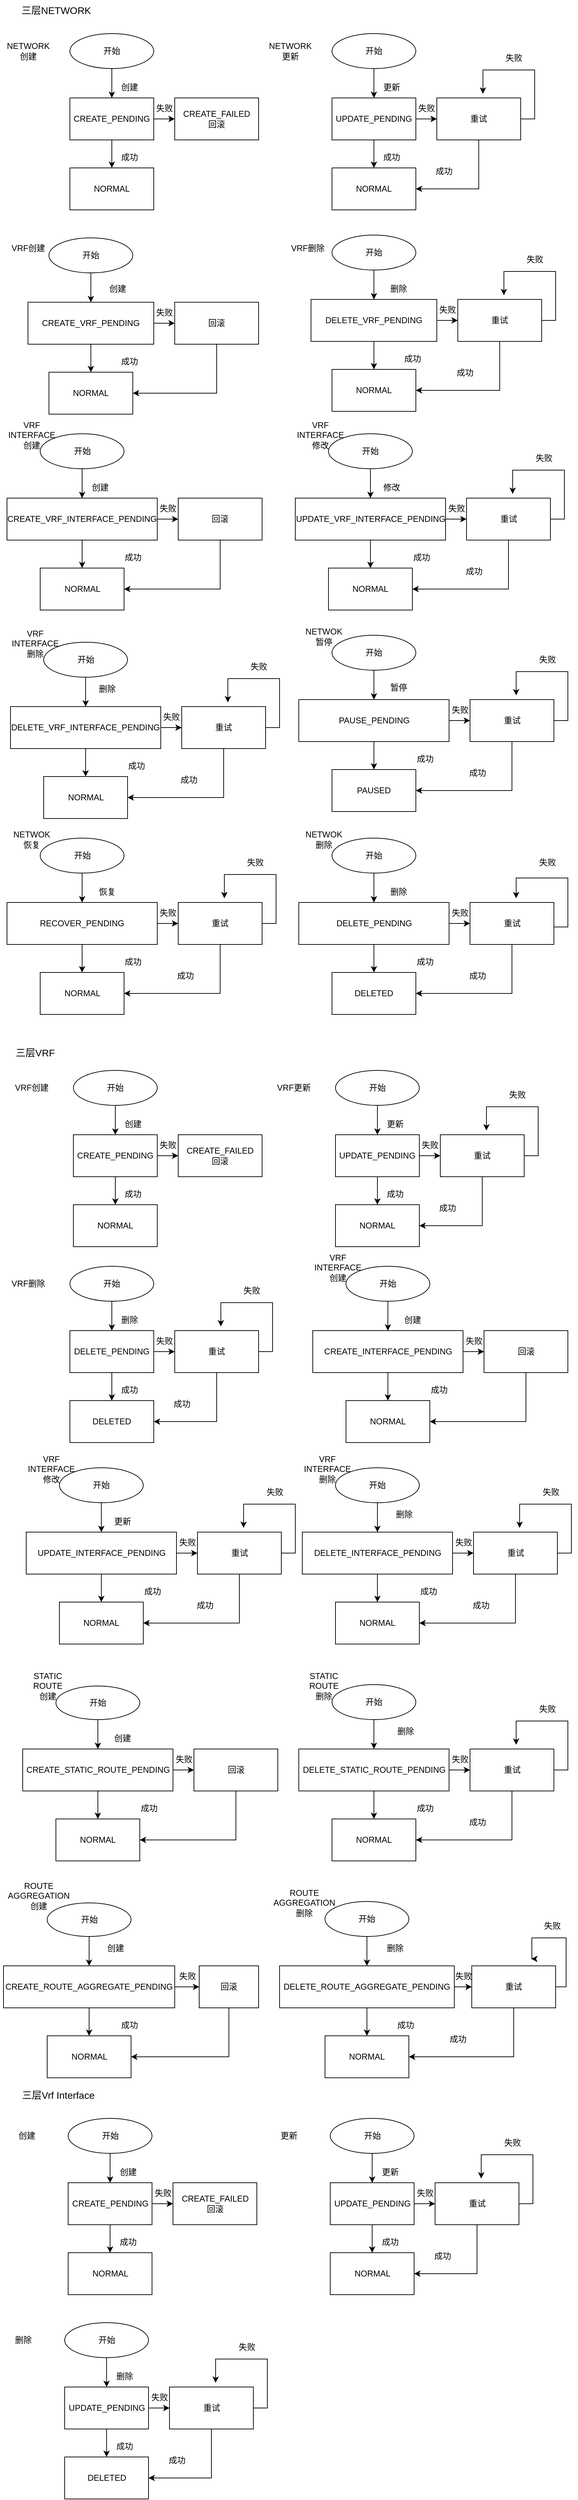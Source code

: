 <mxfile version="21.5.2" type="github">
  <diagram name="Page-1" id="uDAlK-jkKBZJCxVdbTMc">
    <mxGraphModel dx="1194" dy="525" grid="1" gridSize="10" guides="1" tooltips="1" connect="1" arrows="1" fold="1" page="1" pageScale="1" pageWidth="827" pageHeight="1169" math="0" shadow="0">
      <root>
        <mxCell id="0" />
        <mxCell id="1" parent="0" />
        <mxCell id="bGTF0kVlk5M3qaeP2IrW-3" value="&lt;font style=&quot;font-size: 14px;&quot;&gt;三层NETWORK&lt;/font&gt;" style="text;html=1;align=center;verticalAlign=middle;resizable=0;points=[];autosize=1;strokeColor=none;fillColor=none;" vertex="1" parent="1">
          <mxGeometry x="20" y="10" width="120" height="30" as="geometry" />
        </mxCell>
        <mxCell id="bGTF0kVlk5M3qaeP2IrW-4" value="NETWORK&lt;br&gt;创建" style="text;html=1;align=center;verticalAlign=middle;resizable=0;points=[];autosize=1;strokeColor=none;fillColor=none;" vertex="1" parent="1">
          <mxGeometry y="63" width="80" height="40" as="geometry" />
        </mxCell>
        <mxCell id="bGTF0kVlk5M3qaeP2IrW-7" style="edgeStyle=orthogonalEdgeStyle;rounded=0;orthogonalLoop=1;jettySize=auto;html=1;exitX=0.5;exitY=1;exitDx=0;exitDy=0;entryX=0.5;entryY=0;entryDx=0;entryDy=0;" edge="1" parent="1" source="bGTF0kVlk5M3qaeP2IrW-5" target="bGTF0kVlk5M3qaeP2IrW-6">
          <mxGeometry relative="1" as="geometry" />
        </mxCell>
        <mxCell id="bGTF0kVlk5M3qaeP2IrW-5" value="开始" style="ellipse;whiteSpace=wrap;html=1;" vertex="1" parent="1">
          <mxGeometry x="100" y="58" width="120" height="50" as="geometry" />
        </mxCell>
        <mxCell id="bGTF0kVlk5M3qaeP2IrW-10" style="edgeStyle=orthogonalEdgeStyle;rounded=0;orthogonalLoop=1;jettySize=auto;html=1;exitX=1;exitY=0.5;exitDx=0;exitDy=0;entryX=0;entryY=0.5;entryDx=0;entryDy=0;" edge="1" parent="1" source="bGTF0kVlk5M3qaeP2IrW-6" target="bGTF0kVlk5M3qaeP2IrW-9">
          <mxGeometry relative="1" as="geometry" />
        </mxCell>
        <mxCell id="bGTF0kVlk5M3qaeP2IrW-13" style="edgeStyle=orthogonalEdgeStyle;rounded=0;orthogonalLoop=1;jettySize=auto;html=1;exitX=0.5;exitY=1;exitDx=0;exitDy=0;entryX=0.5;entryY=0;entryDx=0;entryDy=0;" edge="1" parent="1" source="bGTF0kVlk5M3qaeP2IrW-6" target="bGTF0kVlk5M3qaeP2IrW-12">
          <mxGeometry relative="1" as="geometry" />
        </mxCell>
        <mxCell id="bGTF0kVlk5M3qaeP2IrW-6" value="CREATE_PENDING" style="rounded=0;whiteSpace=wrap;html=1;" vertex="1" parent="1">
          <mxGeometry x="100" y="150" width="120" height="60" as="geometry" />
        </mxCell>
        <mxCell id="bGTF0kVlk5M3qaeP2IrW-8" value="创建" style="text;html=1;align=center;verticalAlign=middle;resizable=0;points=[];autosize=1;strokeColor=none;fillColor=none;" vertex="1" parent="1">
          <mxGeometry x="160" y="120" width="50" height="30" as="geometry" />
        </mxCell>
        <mxCell id="bGTF0kVlk5M3qaeP2IrW-9" value="CREATE_FAILED&lt;br&gt;回滚" style="rounded=0;whiteSpace=wrap;html=1;" vertex="1" parent="1">
          <mxGeometry x="250" y="150" width="120" height="60" as="geometry" />
        </mxCell>
        <mxCell id="bGTF0kVlk5M3qaeP2IrW-11" value="失败" style="text;html=1;align=center;verticalAlign=middle;resizable=0;points=[];autosize=1;strokeColor=none;fillColor=none;" vertex="1" parent="1">
          <mxGeometry x="210" y="150" width="50" height="30" as="geometry" />
        </mxCell>
        <mxCell id="bGTF0kVlk5M3qaeP2IrW-12" value="NORMAL" style="rounded=0;whiteSpace=wrap;html=1;" vertex="1" parent="1">
          <mxGeometry x="100" y="250" width="120" height="60" as="geometry" />
        </mxCell>
        <mxCell id="bGTF0kVlk5M3qaeP2IrW-14" value="成功" style="text;html=1;align=center;verticalAlign=middle;resizable=0;points=[];autosize=1;strokeColor=none;fillColor=none;" vertex="1" parent="1">
          <mxGeometry x="160" y="220" width="50" height="30" as="geometry" />
        </mxCell>
        <mxCell id="bGTF0kVlk5M3qaeP2IrW-15" value="NETWORK&lt;br&gt;更新" style="text;html=1;align=center;verticalAlign=middle;resizable=0;points=[];autosize=1;strokeColor=none;fillColor=none;" vertex="1" parent="1">
          <mxGeometry x="375" y="63" width="80" height="40" as="geometry" />
        </mxCell>
        <mxCell id="bGTF0kVlk5M3qaeP2IrW-16" style="edgeStyle=orthogonalEdgeStyle;rounded=0;orthogonalLoop=1;jettySize=auto;html=1;exitX=0.5;exitY=1;exitDx=0;exitDy=0;entryX=0.5;entryY=0;entryDx=0;entryDy=0;" edge="1" parent="1" source="bGTF0kVlk5M3qaeP2IrW-17" target="bGTF0kVlk5M3qaeP2IrW-20">
          <mxGeometry relative="1" as="geometry" />
        </mxCell>
        <mxCell id="bGTF0kVlk5M3qaeP2IrW-17" value="开始" style="ellipse;whiteSpace=wrap;html=1;" vertex="1" parent="1">
          <mxGeometry x="475" y="58" width="120" height="50" as="geometry" />
        </mxCell>
        <mxCell id="bGTF0kVlk5M3qaeP2IrW-18" style="edgeStyle=orthogonalEdgeStyle;rounded=0;orthogonalLoop=1;jettySize=auto;html=1;exitX=1;exitY=0.5;exitDx=0;exitDy=0;entryX=0;entryY=0.5;entryDx=0;entryDy=0;" edge="1" parent="1" source="bGTF0kVlk5M3qaeP2IrW-20" target="bGTF0kVlk5M3qaeP2IrW-22">
          <mxGeometry relative="1" as="geometry" />
        </mxCell>
        <mxCell id="bGTF0kVlk5M3qaeP2IrW-19" style="edgeStyle=orthogonalEdgeStyle;rounded=0;orthogonalLoop=1;jettySize=auto;html=1;exitX=0.5;exitY=1;exitDx=0;exitDy=0;entryX=0.5;entryY=0;entryDx=0;entryDy=0;" edge="1" parent="1" source="bGTF0kVlk5M3qaeP2IrW-20" target="bGTF0kVlk5M3qaeP2IrW-24">
          <mxGeometry relative="1" as="geometry" />
        </mxCell>
        <mxCell id="bGTF0kVlk5M3qaeP2IrW-20" value="UPDATE_PENDING" style="rounded=0;whiteSpace=wrap;html=1;" vertex="1" parent="1">
          <mxGeometry x="475" y="150" width="120" height="60" as="geometry" />
        </mxCell>
        <mxCell id="bGTF0kVlk5M3qaeP2IrW-21" value="更新" style="text;html=1;align=center;verticalAlign=middle;resizable=0;points=[];autosize=1;strokeColor=none;fillColor=none;" vertex="1" parent="1">
          <mxGeometry x="535" y="120" width="50" height="30" as="geometry" />
        </mxCell>
        <mxCell id="bGTF0kVlk5M3qaeP2IrW-26" style="edgeStyle=orthogonalEdgeStyle;rounded=0;orthogonalLoop=1;jettySize=auto;html=1;exitX=1;exitY=0.5;exitDx=0;exitDy=0;entryX=0.55;entryY=-0.1;entryDx=0;entryDy=0;entryPerimeter=0;" edge="1" parent="1" source="bGTF0kVlk5M3qaeP2IrW-22" target="bGTF0kVlk5M3qaeP2IrW-22">
          <mxGeometry relative="1" as="geometry">
            <mxPoint x="690" y="140" as="targetPoint" />
            <Array as="points">
              <mxPoint x="765" y="180" />
              <mxPoint x="765" y="110" />
              <mxPoint x="691" y="110" />
            </Array>
          </mxGeometry>
        </mxCell>
        <mxCell id="bGTF0kVlk5M3qaeP2IrW-28" style="edgeStyle=orthogonalEdgeStyle;rounded=0;orthogonalLoop=1;jettySize=auto;html=1;exitX=0.5;exitY=1;exitDx=0;exitDy=0;entryX=1;entryY=0.5;entryDx=0;entryDy=0;" edge="1" parent="1" source="bGTF0kVlk5M3qaeP2IrW-22" target="bGTF0kVlk5M3qaeP2IrW-24">
          <mxGeometry relative="1" as="geometry" />
        </mxCell>
        <mxCell id="bGTF0kVlk5M3qaeP2IrW-22" value="重试" style="rounded=0;whiteSpace=wrap;html=1;" vertex="1" parent="1">
          <mxGeometry x="625" y="150" width="120" height="60" as="geometry" />
        </mxCell>
        <mxCell id="bGTF0kVlk5M3qaeP2IrW-23" value="失败" style="text;html=1;align=center;verticalAlign=middle;resizable=0;points=[];autosize=1;strokeColor=none;fillColor=none;" vertex="1" parent="1">
          <mxGeometry x="585" y="150" width="50" height="30" as="geometry" />
        </mxCell>
        <mxCell id="bGTF0kVlk5M3qaeP2IrW-24" value="NORMAL" style="rounded=0;whiteSpace=wrap;html=1;" vertex="1" parent="1">
          <mxGeometry x="475" y="250" width="120" height="60" as="geometry" />
        </mxCell>
        <mxCell id="bGTF0kVlk5M3qaeP2IrW-25" value="成功" style="text;html=1;align=center;verticalAlign=middle;resizable=0;points=[];autosize=1;strokeColor=none;fillColor=none;" vertex="1" parent="1">
          <mxGeometry x="535" y="220" width="50" height="30" as="geometry" />
        </mxCell>
        <mxCell id="bGTF0kVlk5M3qaeP2IrW-27" value="失败" style="text;html=1;align=center;verticalAlign=middle;resizable=0;points=[];autosize=1;strokeColor=none;fillColor=none;" vertex="1" parent="1">
          <mxGeometry x="710" y="78" width="50" height="30" as="geometry" />
        </mxCell>
        <mxCell id="bGTF0kVlk5M3qaeP2IrW-29" value="成功" style="text;html=1;align=center;verticalAlign=middle;resizable=0;points=[];autosize=1;strokeColor=none;fillColor=none;" vertex="1" parent="1">
          <mxGeometry x="610" y="240" width="50" height="30" as="geometry" />
        </mxCell>
        <mxCell id="bGTF0kVlk5M3qaeP2IrW-30" style="edgeStyle=orthogonalEdgeStyle;rounded=0;orthogonalLoop=1;jettySize=auto;html=1;exitX=0.5;exitY=1;exitDx=0;exitDy=0;entryX=0.5;entryY=0;entryDx=0;entryDy=0;" edge="1" parent="1" source="bGTF0kVlk5M3qaeP2IrW-31" target="bGTF0kVlk5M3qaeP2IrW-34">
          <mxGeometry relative="1" as="geometry" />
        </mxCell>
        <mxCell id="bGTF0kVlk5M3qaeP2IrW-31" value="开始" style="ellipse;whiteSpace=wrap;html=1;" vertex="1" parent="1">
          <mxGeometry x="70" y="350" width="120" height="50" as="geometry" />
        </mxCell>
        <mxCell id="bGTF0kVlk5M3qaeP2IrW-32" style="edgeStyle=orthogonalEdgeStyle;rounded=0;orthogonalLoop=1;jettySize=auto;html=1;exitX=1;exitY=0.5;exitDx=0;exitDy=0;entryX=0;entryY=0.5;entryDx=0;entryDy=0;" edge="1" parent="1" source="bGTF0kVlk5M3qaeP2IrW-34" target="bGTF0kVlk5M3qaeP2IrW-38">
          <mxGeometry relative="1" as="geometry" />
        </mxCell>
        <mxCell id="bGTF0kVlk5M3qaeP2IrW-33" style="edgeStyle=orthogonalEdgeStyle;rounded=0;orthogonalLoop=1;jettySize=auto;html=1;exitX=0.5;exitY=1;exitDx=0;exitDy=0;entryX=0.5;entryY=0;entryDx=0;entryDy=0;" edge="1" parent="1" source="bGTF0kVlk5M3qaeP2IrW-34" target="bGTF0kVlk5M3qaeP2IrW-40">
          <mxGeometry relative="1" as="geometry" />
        </mxCell>
        <mxCell id="bGTF0kVlk5M3qaeP2IrW-34" value="CREATE_VRF_PENDING" style="rounded=0;whiteSpace=wrap;html=1;" vertex="1" parent="1">
          <mxGeometry x="40" y="442" width="180" height="60" as="geometry" />
        </mxCell>
        <mxCell id="bGTF0kVlk5M3qaeP2IrW-35" value="创建" style="text;html=1;align=center;verticalAlign=middle;resizable=0;points=[];autosize=1;strokeColor=none;fillColor=none;" vertex="1" parent="1">
          <mxGeometry x="142.5" y="408" width="50" height="30" as="geometry" />
        </mxCell>
        <mxCell id="bGTF0kVlk5M3qaeP2IrW-255" style="edgeStyle=orthogonalEdgeStyle;rounded=0;orthogonalLoop=1;jettySize=auto;html=1;exitX=0.5;exitY=1;exitDx=0;exitDy=0;entryX=1;entryY=0.5;entryDx=0;entryDy=0;" edge="1" parent="1" source="bGTF0kVlk5M3qaeP2IrW-38" target="bGTF0kVlk5M3qaeP2IrW-40">
          <mxGeometry relative="1" as="geometry" />
        </mxCell>
        <mxCell id="bGTF0kVlk5M3qaeP2IrW-38" value="回滚" style="rounded=0;whiteSpace=wrap;html=1;" vertex="1" parent="1">
          <mxGeometry x="250" y="442" width="120" height="60" as="geometry" />
        </mxCell>
        <mxCell id="bGTF0kVlk5M3qaeP2IrW-39" value="失败" style="text;html=1;align=center;verticalAlign=middle;resizable=0;points=[];autosize=1;strokeColor=none;fillColor=none;" vertex="1" parent="1">
          <mxGeometry x="210" y="442" width="50" height="30" as="geometry" />
        </mxCell>
        <mxCell id="bGTF0kVlk5M3qaeP2IrW-40" value="NORMAL" style="rounded=0;whiteSpace=wrap;html=1;" vertex="1" parent="1">
          <mxGeometry x="70" y="542" width="120" height="60" as="geometry" />
        </mxCell>
        <mxCell id="bGTF0kVlk5M3qaeP2IrW-41" value="成功" style="text;html=1;align=center;verticalAlign=middle;resizable=0;points=[];autosize=1;strokeColor=none;fillColor=none;" vertex="1" parent="1">
          <mxGeometry x="160" y="512" width="50" height="30" as="geometry" />
        </mxCell>
        <mxCell id="bGTF0kVlk5M3qaeP2IrW-44" value="VRF创建" style="text;html=1;align=center;verticalAlign=middle;resizable=0;points=[];autosize=1;strokeColor=none;fillColor=none;" vertex="1" parent="1">
          <mxGeometry x="5" y="350" width="70" height="30" as="geometry" />
        </mxCell>
        <mxCell id="bGTF0kVlk5M3qaeP2IrW-45" style="edgeStyle=orthogonalEdgeStyle;rounded=0;orthogonalLoop=1;jettySize=auto;html=1;exitX=0.5;exitY=1;exitDx=0;exitDy=0;entryX=0.5;entryY=0;entryDx=0;entryDy=0;" edge="1" parent="1" source="bGTF0kVlk5M3qaeP2IrW-46" target="bGTF0kVlk5M3qaeP2IrW-49">
          <mxGeometry relative="1" as="geometry" />
        </mxCell>
        <mxCell id="bGTF0kVlk5M3qaeP2IrW-46" value="开始" style="ellipse;whiteSpace=wrap;html=1;" vertex="1" parent="1">
          <mxGeometry x="475" y="346" width="120" height="50" as="geometry" />
        </mxCell>
        <mxCell id="bGTF0kVlk5M3qaeP2IrW-47" style="edgeStyle=orthogonalEdgeStyle;rounded=0;orthogonalLoop=1;jettySize=auto;html=1;exitX=1;exitY=0.5;exitDx=0;exitDy=0;entryX=0;entryY=0.5;entryDx=0;entryDy=0;" edge="1" parent="1" source="bGTF0kVlk5M3qaeP2IrW-49" target="bGTF0kVlk5M3qaeP2IrW-53">
          <mxGeometry relative="1" as="geometry" />
        </mxCell>
        <mxCell id="bGTF0kVlk5M3qaeP2IrW-48" style="edgeStyle=orthogonalEdgeStyle;rounded=0;orthogonalLoop=1;jettySize=auto;html=1;exitX=0.5;exitY=1;exitDx=0;exitDy=0;entryX=0.5;entryY=0;entryDx=0;entryDy=0;" edge="1" parent="1" source="bGTF0kVlk5M3qaeP2IrW-49" target="bGTF0kVlk5M3qaeP2IrW-55">
          <mxGeometry relative="1" as="geometry" />
        </mxCell>
        <mxCell id="bGTF0kVlk5M3qaeP2IrW-49" value="DELETE_VRF_PENDING" style="rounded=0;whiteSpace=wrap;html=1;" vertex="1" parent="1">
          <mxGeometry x="445" y="438" width="180" height="60" as="geometry" />
        </mxCell>
        <mxCell id="bGTF0kVlk5M3qaeP2IrW-50" value="删除" style="text;html=1;align=center;verticalAlign=middle;resizable=0;points=[];autosize=1;strokeColor=none;fillColor=none;" vertex="1" parent="1">
          <mxGeometry x="545" y="408" width="50" height="30" as="geometry" />
        </mxCell>
        <mxCell id="bGTF0kVlk5M3qaeP2IrW-51" style="edgeStyle=orthogonalEdgeStyle;rounded=0;orthogonalLoop=1;jettySize=auto;html=1;exitX=1;exitY=0.5;exitDx=0;exitDy=0;entryX=0.55;entryY=-0.1;entryDx=0;entryDy=0;entryPerimeter=0;" edge="1" parent="1" source="bGTF0kVlk5M3qaeP2IrW-53" target="bGTF0kVlk5M3qaeP2IrW-53">
          <mxGeometry relative="1" as="geometry">
            <mxPoint x="720" y="428" as="targetPoint" />
            <Array as="points">
              <mxPoint x="795" y="468" />
              <mxPoint x="795" y="398" />
              <mxPoint x="721" y="398" />
            </Array>
          </mxGeometry>
        </mxCell>
        <mxCell id="bGTF0kVlk5M3qaeP2IrW-52" style="edgeStyle=orthogonalEdgeStyle;rounded=0;orthogonalLoop=1;jettySize=auto;html=1;exitX=0.5;exitY=1;exitDx=0;exitDy=0;entryX=1;entryY=0.5;entryDx=0;entryDy=0;" edge="1" parent="1" source="bGTF0kVlk5M3qaeP2IrW-53" target="bGTF0kVlk5M3qaeP2IrW-55">
          <mxGeometry relative="1" as="geometry" />
        </mxCell>
        <mxCell id="bGTF0kVlk5M3qaeP2IrW-53" value="重试" style="rounded=0;whiteSpace=wrap;html=1;" vertex="1" parent="1">
          <mxGeometry x="655" y="438" width="120" height="60" as="geometry" />
        </mxCell>
        <mxCell id="bGTF0kVlk5M3qaeP2IrW-54" value="失败" style="text;html=1;align=center;verticalAlign=middle;resizable=0;points=[];autosize=1;strokeColor=none;fillColor=none;" vertex="1" parent="1">
          <mxGeometry x="615" y="438" width="50" height="30" as="geometry" />
        </mxCell>
        <mxCell id="bGTF0kVlk5M3qaeP2IrW-55" value="NORMAL" style="rounded=0;whiteSpace=wrap;html=1;" vertex="1" parent="1">
          <mxGeometry x="475" y="538" width="120" height="60" as="geometry" />
        </mxCell>
        <mxCell id="bGTF0kVlk5M3qaeP2IrW-56" value="成功" style="text;html=1;align=center;verticalAlign=middle;resizable=0;points=[];autosize=1;strokeColor=none;fillColor=none;" vertex="1" parent="1">
          <mxGeometry x="565" y="508" width="50" height="30" as="geometry" />
        </mxCell>
        <mxCell id="bGTF0kVlk5M3qaeP2IrW-57" value="失败" style="text;html=1;align=center;verticalAlign=middle;resizable=0;points=[];autosize=1;strokeColor=none;fillColor=none;" vertex="1" parent="1">
          <mxGeometry x="740" y="366" width="50" height="30" as="geometry" />
        </mxCell>
        <mxCell id="bGTF0kVlk5M3qaeP2IrW-58" value="成功" style="text;html=1;align=center;verticalAlign=middle;resizable=0;points=[];autosize=1;strokeColor=none;fillColor=none;" vertex="1" parent="1">
          <mxGeometry x="640" y="528" width="50" height="30" as="geometry" />
        </mxCell>
        <mxCell id="bGTF0kVlk5M3qaeP2IrW-59" value="VRF删除" style="text;html=1;align=center;verticalAlign=middle;resizable=0;points=[];autosize=1;strokeColor=none;fillColor=none;" vertex="1" parent="1">
          <mxGeometry x="405" y="350" width="70" height="30" as="geometry" />
        </mxCell>
        <mxCell id="bGTF0kVlk5M3qaeP2IrW-74" style="edgeStyle=orthogonalEdgeStyle;rounded=0;orthogonalLoop=1;jettySize=auto;html=1;exitX=0.5;exitY=1;exitDx=0;exitDy=0;entryX=0.5;entryY=0;entryDx=0;entryDy=0;" edge="1" parent="1" source="bGTF0kVlk5M3qaeP2IrW-75" target="bGTF0kVlk5M3qaeP2IrW-78">
          <mxGeometry relative="1" as="geometry" />
        </mxCell>
        <mxCell id="bGTF0kVlk5M3qaeP2IrW-75" value="开始" style="ellipse;whiteSpace=wrap;html=1;" vertex="1" parent="1">
          <mxGeometry x="57.5" y="630" width="120" height="50" as="geometry" />
        </mxCell>
        <mxCell id="bGTF0kVlk5M3qaeP2IrW-76" style="edgeStyle=orthogonalEdgeStyle;rounded=0;orthogonalLoop=1;jettySize=auto;html=1;exitX=1;exitY=0.5;exitDx=0;exitDy=0;entryX=0;entryY=0.5;entryDx=0;entryDy=0;" edge="1" parent="1" source="bGTF0kVlk5M3qaeP2IrW-78" target="bGTF0kVlk5M3qaeP2IrW-82">
          <mxGeometry relative="1" as="geometry" />
        </mxCell>
        <mxCell id="bGTF0kVlk5M3qaeP2IrW-77" style="edgeStyle=orthogonalEdgeStyle;rounded=0;orthogonalLoop=1;jettySize=auto;html=1;exitX=0.5;exitY=1;exitDx=0;exitDy=0;entryX=0.5;entryY=0;entryDx=0;entryDy=0;" edge="1" parent="1" source="bGTF0kVlk5M3qaeP2IrW-78" target="bGTF0kVlk5M3qaeP2IrW-84">
          <mxGeometry relative="1" as="geometry" />
        </mxCell>
        <mxCell id="bGTF0kVlk5M3qaeP2IrW-78" value="CREATE_VRF_INTERFACE_PENDING" style="rounded=0;whiteSpace=wrap;html=1;" vertex="1" parent="1">
          <mxGeometry x="10" y="722" width="215" height="60" as="geometry" />
        </mxCell>
        <mxCell id="bGTF0kVlk5M3qaeP2IrW-79" value="创建" style="text;html=1;align=center;verticalAlign=middle;resizable=0;points=[];autosize=1;strokeColor=none;fillColor=none;" vertex="1" parent="1">
          <mxGeometry x="117.5" y="692" width="50" height="30" as="geometry" />
        </mxCell>
        <mxCell id="bGTF0kVlk5M3qaeP2IrW-81" style="edgeStyle=orthogonalEdgeStyle;rounded=0;orthogonalLoop=1;jettySize=auto;html=1;exitX=0.5;exitY=1;exitDx=0;exitDy=0;entryX=1;entryY=0.5;entryDx=0;entryDy=0;" edge="1" parent="1" source="bGTF0kVlk5M3qaeP2IrW-82" target="bGTF0kVlk5M3qaeP2IrW-84">
          <mxGeometry relative="1" as="geometry" />
        </mxCell>
        <mxCell id="bGTF0kVlk5M3qaeP2IrW-82" value="回滚" style="rounded=0;whiteSpace=wrap;html=1;" vertex="1" parent="1">
          <mxGeometry x="255" y="722" width="120" height="60" as="geometry" />
        </mxCell>
        <mxCell id="bGTF0kVlk5M3qaeP2IrW-83" value="失败" style="text;html=1;align=center;verticalAlign=middle;resizable=0;points=[];autosize=1;strokeColor=none;fillColor=none;" vertex="1" parent="1">
          <mxGeometry x="215" y="722" width="50" height="30" as="geometry" />
        </mxCell>
        <mxCell id="bGTF0kVlk5M3qaeP2IrW-84" value="NORMAL" style="rounded=0;whiteSpace=wrap;html=1;" vertex="1" parent="1">
          <mxGeometry x="57.5" y="822" width="120" height="60" as="geometry" />
        </mxCell>
        <mxCell id="bGTF0kVlk5M3qaeP2IrW-85" value="成功" style="text;html=1;align=center;verticalAlign=middle;resizable=0;points=[];autosize=1;strokeColor=none;fillColor=none;" vertex="1" parent="1">
          <mxGeometry x="165" y="792" width="50" height="30" as="geometry" />
        </mxCell>
        <mxCell id="bGTF0kVlk5M3qaeP2IrW-88" value="VRF &lt;br&gt;INTERFACE&lt;br&gt;创建" style="text;html=1;align=center;verticalAlign=middle;resizable=0;points=[];autosize=1;strokeColor=none;fillColor=none;" vertex="1" parent="1">
          <mxGeometry y="602" width="90" height="60" as="geometry" />
        </mxCell>
        <mxCell id="bGTF0kVlk5M3qaeP2IrW-89" style="edgeStyle=orthogonalEdgeStyle;rounded=0;orthogonalLoop=1;jettySize=auto;html=1;exitX=0.5;exitY=1;exitDx=0;exitDy=0;entryX=0.5;entryY=0;entryDx=0;entryDy=0;" edge="1" parent="1" source="bGTF0kVlk5M3qaeP2IrW-90" target="bGTF0kVlk5M3qaeP2IrW-93">
          <mxGeometry relative="1" as="geometry" />
        </mxCell>
        <mxCell id="bGTF0kVlk5M3qaeP2IrW-90" value="开始" style="ellipse;whiteSpace=wrap;html=1;" vertex="1" parent="1">
          <mxGeometry x="470" y="630" width="120" height="50" as="geometry" />
        </mxCell>
        <mxCell id="bGTF0kVlk5M3qaeP2IrW-91" style="edgeStyle=orthogonalEdgeStyle;rounded=0;orthogonalLoop=1;jettySize=auto;html=1;exitX=1;exitY=0.5;exitDx=0;exitDy=0;entryX=0;entryY=0.5;entryDx=0;entryDy=0;" edge="1" parent="1" source="bGTF0kVlk5M3qaeP2IrW-93" target="bGTF0kVlk5M3qaeP2IrW-97">
          <mxGeometry relative="1" as="geometry" />
        </mxCell>
        <mxCell id="bGTF0kVlk5M3qaeP2IrW-92" style="edgeStyle=orthogonalEdgeStyle;rounded=0;orthogonalLoop=1;jettySize=auto;html=1;exitX=0.5;exitY=1;exitDx=0;exitDy=0;entryX=0.5;entryY=0;entryDx=0;entryDy=0;" edge="1" parent="1" source="bGTF0kVlk5M3qaeP2IrW-93" target="bGTF0kVlk5M3qaeP2IrW-99">
          <mxGeometry relative="1" as="geometry" />
        </mxCell>
        <mxCell id="bGTF0kVlk5M3qaeP2IrW-93" value="UPDATE_VRF_INTERFACE_PENDING" style="rounded=0;whiteSpace=wrap;html=1;" vertex="1" parent="1">
          <mxGeometry x="422.5" y="722" width="215" height="60" as="geometry" />
        </mxCell>
        <mxCell id="bGTF0kVlk5M3qaeP2IrW-94" value="修改" style="text;html=1;align=center;verticalAlign=middle;resizable=0;points=[];autosize=1;strokeColor=none;fillColor=none;" vertex="1" parent="1">
          <mxGeometry x="535" y="692" width="50" height="30" as="geometry" />
        </mxCell>
        <mxCell id="bGTF0kVlk5M3qaeP2IrW-95" style="edgeStyle=orthogonalEdgeStyle;rounded=0;orthogonalLoop=1;jettySize=auto;html=1;exitX=1;exitY=0.5;exitDx=0;exitDy=0;entryX=0.55;entryY=-0.1;entryDx=0;entryDy=0;entryPerimeter=0;" edge="1" parent="1" source="bGTF0kVlk5M3qaeP2IrW-97" target="bGTF0kVlk5M3qaeP2IrW-97">
          <mxGeometry relative="1" as="geometry">
            <mxPoint x="732.5" y="712" as="targetPoint" />
            <Array as="points">
              <mxPoint x="807.5" y="752" />
              <mxPoint x="807.5" y="682" />
              <mxPoint x="733.5" y="682" />
            </Array>
          </mxGeometry>
        </mxCell>
        <mxCell id="bGTF0kVlk5M3qaeP2IrW-96" style="edgeStyle=orthogonalEdgeStyle;rounded=0;orthogonalLoop=1;jettySize=auto;html=1;exitX=0.5;exitY=1;exitDx=0;exitDy=0;entryX=1;entryY=0.5;entryDx=0;entryDy=0;" edge="1" parent="1" source="bGTF0kVlk5M3qaeP2IrW-97" target="bGTF0kVlk5M3qaeP2IrW-99">
          <mxGeometry relative="1" as="geometry" />
        </mxCell>
        <mxCell id="bGTF0kVlk5M3qaeP2IrW-97" value="重试" style="rounded=0;whiteSpace=wrap;html=1;" vertex="1" parent="1">
          <mxGeometry x="667.5" y="722" width="120" height="60" as="geometry" />
        </mxCell>
        <mxCell id="bGTF0kVlk5M3qaeP2IrW-98" value="失败" style="text;html=1;align=center;verticalAlign=middle;resizable=0;points=[];autosize=1;strokeColor=none;fillColor=none;" vertex="1" parent="1">
          <mxGeometry x="627.5" y="722" width="50" height="30" as="geometry" />
        </mxCell>
        <mxCell id="bGTF0kVlk5M3qaeP2IrW-99" value="NORMAL" style="rounded=0;whiteSpace=wrap;html=1;" vertex="1" parent="1">
          <mxGeometry x="470" y="822" width="120" height="60" as="geometry" />
        </mxCell>
        <mxCell id="bGTF0kVlk5M3qaeP2IrW-100" value="成功" style="text;html=1;align=center;verticalAlign=middle;resizable=0;points=[];autosize=1;strokeColor=none;fillColor=none;" vertex="1" parent="1">
          <mxGeometry x="577.5" y="792" width="50" height="30" as="geometry" />
        </mxCell>
        <mxCell id="bGTF0kVlk5M3qaeP2IrW-101" value="失败" style="text;html=1;align=center;verticalAlign=middle;resizable=0;points=[];autosize=1;strokeColor=none;fillColor=none;" vertex="1" parent="1">
          <mxGeometry x="752.5" y="650" width="50" height="30" as="geometry" />
        </mxCell>
        <mxCell id="bGTF0kVlk5M3qaeP2IrW-102" value="成功" style="text;html=1;align=center;verticalAlign=middle;resizable=0;points=[];autosize=1;strokeColor=none;fillColor=none;" vertex="1" parent="1">
          <mxGeometry x="652.5" y="812" width="50" height="30" as="geometry" />
        </mxCell>
        <mxCell id="bGTF0kVlk5M3qaeP2IrW-103" value="VRF &lt;br&gt;INTERFACE&lt;br&gt;修改" style="text;html=1;align=center;verticalAlign=middle;resizable=0;points=[];autosize=1;strokeColor=none;fillColor=none;" vertex="1" parent="1">
          <mxGeometry x="412.5" y="602" width="90" height="60" as="geometry" />
        </mxCell>
        <mxCell id="bGTF0kVlk5M3qaeP2IrW-104" style="edgeStyle=orthogonalEdgeStyle;rounded=0;orthogonalLoop=1;jettySize=auto;html=1;exitX=0.5;exitY=1;exitDx=0;exitDy=0;entryX=0.5;entryY=0;entryDx=0;entryDy=0;" edge="1" parent="1" source="bGTF0kVlk5M3qaeP2IrW-105" target="bGTF0kVlk5M3qaeP2IrW-108">
          <mxGeometry relative="1" as="geometry" />
        </mxCell>
        <mxCell id="bGTF0kVlk5M3qaeP2IrW-105" value="开始" style="ellipse;whiteSpace=wrap;html=1;" vertex="1" parent="1">
          <mxGeometry x="62.5" y="928" width="120" height="50" as="geometry" />
        </mxCell>
        <mxCell id="bGTF0kVlk5M3qaeP2IrW-106" style="edgeStyle=orthogonalEdgeStyle;rounded=0;orthogonalLoop=1;jettySize=auto;html=1;exitX=1;exitY=0.5;exitDx=0;exitDy=0;entryX=0;entryY=0.5;entryDx=0;entryDy=0;" edge="1" parent="1" source="bGTF0kVlk5M3qaeP2IrW-108" target="bGTF0kVlk5M3qaeP2IrW-112">
          <mxGeometry relative="1" as="geometry" />
        </mxCell>
        <mxCell id="bGTF0kVlk5M3qaeP2IrW-107" style="edgeStyle=orthogonalEdgeStyle;rounded=0;orthogonalLoop=1;jettySize=auto;html=1;exitX=0.5;exitY=1;exitDx=0;exitDy=0;entryX=0.5;entryY=0;entryDx=0;entryDy=0;" edge="1" parent="1" source="bGTF0kVlk5M3qaeP2IrW-108" target="bGTF0kVlk5M3qaeP2IrW-114">
          <mxGeometry relative="1" as="geometry" />
        </mxCell>
        <mxCell id="bGTF0kVlk5M3qaeP2IrW-108" value="DELETE_VRF_INTERFACE_PENDING" style="rounded=0;whiteSpace=wrap;html=1;" vertex="1" parent="1">
          <mxGeometry x="15" y="1020" width="215" height="60" as="geometry" />
        </mxCell>
        <mxCell id="bGTF0kVlk5M3qaeP2IrW-109" value="删除" style="text;html=1;align=center;verticalAlign=middle;resizable=0;points=[];autosize=1;strokeColor=none;fillColor=none;" vertex="1" parent="1">
          <mxGeometry x="127.5" y="980" width="50" height="30" as="geometry" />
        </mxCell>
        <mxCell id="bGTF0kVlk5M3qaeP2IrW-110" style="edgeStyle=orthogonalEdgeStyle;rounded=0;orthogonalLoop=1;jettySize=auto;html=1;exitX=1;exitY=0.5;exitDx=0;exitDy=0;entryX=0.55;entryY=-0.1;entryDx=0;entryDy=0;entryPerimeter=0;" edge="1" parent="1" source="bGTF0kVlk5M3qaeP2IrW-112" target="bGTF0kVlk5M3qaeP2IrW-112">
          <mxGeometry relative="1" as="geometry">
            <mxPoint x="325" y="1010" as="targetPoint" />
            <Array as="points">
              <mxPoint x="400" y="1050" />
              <mxPoint x="400" y="980" />
              <mxPoint x="326" y="980" />
            </Array>
          </mxGeometry>
        </mxCell>
        <mxCell id="bGTF0kVlk5M3qaeP2IrW-111" style="edgeStyle=orthogonalEdgeStyle;rounded=0;orthogonalLoop=1;jettySize=auto;html=1;exitX=0.5;exitY=1;exitDx=0;exitDy=0;entryX=1;entryY=0.5;entryDx=0;entryDy=0;" edge="1" parent="1" source="bGTF0kVlk5M3qaeP2IrW-112" target="bGTF0kVlk5M3qaeP2IrW-114">
          <mxGeometry relative="1" as="geometry" />
        </mxCell>
        <mxCell id="bGTF0kVlk5M3qaeP2IrW-112" value="重试" style="rounded=0;whiteSpace=wrap;html=1;" vertex="1" parent="1">
          <mxGeometry x="260" y="1020" width="120" height="60" as="geometry" />
        </mxCell>
        <mxCell id="bGTF0kVlk5M3qaeP2IrW-113" value="失败" style="text;html=1;align=center;verticalAlign=middle;resizable=0;points=[];autosize=1;strokeColor=none;fillColor=none;" vertex="1" parent="1">
          <mxGeometry x="220" y="1020" width="50" height="30" as="geometry" />
        </mxCell>
        <mxCell id="bGTF0kVlk5M3qaeP2IrW-114" value="NORMAL" style="rounded=0;whiteSpace=wrap;html=1;" vertex="1" parent="1">
          <mxGeometry x="62.5" y="1120" width="120" height="60" as="geometry" />
        </mxCell>
        <mxCell id="bGTF0kVlk5M3qaeP2IrW-115" value="成功" style="text;html=1;align=center;verticalAlign=middle;resizable=0;points=[];autosize=1;strokeColor=none;fillColor=none;" vertex="1" parent="1">
          <mxGeometry x="170" y="1090" width="50" height="30" as="geometry" />
        </mxCell>
        <mxCell id="bGTF0kVlk5M3qaeP2IrW-116" value="失败" style="text;html=1;align=center;verticalAlign=middle;resizable=0;points=[];autosize=1;strokeColor=none;fillColor=none;" vertex="1" parent="1">
          <mxGeometry x="345" y="948" width="50" height="30" as="geometry" />
        </mxCell>
        <mxCell id="bGTF0kVlk5M3qaeP2IrW-117" value="成功" style="text;html=1;align=center;verticalAlign=middle;resizable=0;points=[];autosize=1;strokeColor=none;fillColor=none;" vertex="1" parent="1">
          <mxGeometry x="245" y="1110" width="50" height="30" as="geometry" />
        </mxCell>
        <mxCell id="bGTF0kVlk5M3qaeP2IrW-118" value="VRF &lt;br&gt;INTERFACE&lt;br&gt;删除" style="text;html=1;align=center;verticalAlign=middle;resizable=0;points=[];autosize=1;strokeColor=none;fillColor=none;" vertex="1" parent="1">
          <mxGeometry x="5" y="900" width="90" height="60" as="geometry" />
        </mxCell>
        <mxCell id="bGTF0kVlk5M3qaeP2IrW-119" style="edgeStyle=orthogonalEdgeStyle;rounded=0;orthogonalLoop=1;jettySize=auto;html=1;exitX=0.5;exitY=1;exitDx=0;exitDy=0;entryX=0.5;entryY=0;entryDx=0;entryDy=0;" edge="1" parent="1" source="bGTF0kVlk5M3qaeP2IrW-120" target="bGTF0kVlk5M3qaeP2IrW-123">
          <mxGeometry relative="1" as="geometry" />
        </mxCell>
        <mxCell id="bGTF0kVlk5M3qaeP2IrW-120" value="开始" style="ellipse;whiteSpace=wrap;html=1;" vertex="1" parent="1">
          <mxGeometry x="475" y="918" width="120" height="50" as="geometry" />
        </mxCell>
        <mxCell id="bGTF0kVlk5M3qaeP2IrW-121" style="edgeStyle=orthogonalEdgeStyle;rounded=0;orthogonalLoop=1;jettySize=auto;html=1;exitX=1;exitY=0.5;exitDx=0;exitDy=0;entryX=0;entryY=0.5;entryDx=0;entryDy=0;" edge="1" parent="1" source="bGTF0kVlk5M3qaeP2IrW-123" target="bGTF0kVlk5M3qaeP2IrW-127">
          <mxGeometry relative="1" as="geometry" />
        </mxCell>
        <mxCell id="bGTF0kVlk5M3qaeP2IrW-122" style="edgeStyle=orthogonalEdgeStyle;rounded=0;orthogonalLoop=1;jettySize=auto;html=1;exitX=0.5;exitY=1;exitDx=0;exitDy=0;entryX=0.5;entryY=0;entryDx=0;entryDy=0;" edge="1" parent="1" source="bGTF0kVlk5M3qaeP2IrW-123" target="bGTF0kVlk5M3qaeP2IrW-129">
          <mxGeometry relative="1" as="geometry" />
        </mxCell>
        <mxCell id="bGTF0kVlk5M3qaeP2IrW-123" value="PAUSE_PENDING" style="rounded=0;whiteSpace=wrap;html=1;" vertex="1" parent="1">
          <mxGeometry x="427.5" y="1010" width="215" height="60" as="geometry" />
        </mxCell>
        <mxCell id="bGTF0kVlk5M3qaeP2IrW-124" value="暂停" style="text;html=1;align=center;verticalAlign=middle;resizable=0;points=[];autosize=1;strokeColor=none;fillColor=none;" vertex="1" parent="1">
          <mxGeometry x="545" y="978" width="50" height="30" as="geometry" />
        </mxCell>
        <mxCell id="bGTF0kVlk5M3qaeP2IrW-125" style="edgeStyle=orthogonalEdgeStyle;rounded=0;orthogonalLoop=1;jettySize=auto;html=1;exitX=1;exitY=0.5;exitDx=0;exitDy=0;entryX=0.55;entryY=-0.1;entryDx=0;entryDy=0;entryPerimeter=0;" edge="1" parent="1" source="bGTF0kVlk5M3qaeP2IrW-127" target="bGTF0kVlk5M3qaeP2IrW-127">
          <mxGeometry relative="1" as="geometry">
            <mxPoint x="737.5" y="1000" as="targetPoint" />
            <Array as="points">
              <mxPoint x="812.5" y="1040" />
              <mxPoint x="812.5" y="970" />
              <mxPoint x="738.5" y="970" />
            </Array>
          </mxGeometry>
        </mxCell>
        <mxCell id="bGTF0kVlk5M3qaeP2IrW-126" style="edgeStyle=orthogonalEdgeStyle;rounded=0;orthogonalLoop=1;jettySize=auto;html=1;exitX=0.5;exitY=1;exitDx=0;exitDy=0;entryX=1;entryY=0.5;entryDx=0;entryDy=0;" edge="1" parent="1" source="bGTF0kVlk5M3qaeP2IrW-127" target="bGTF0kVlk5M3qaeP2IrW-129">
          <mxGeometry relative="1" as="geometry" />
        </mxCell>
        <mxCell id="bGTF0kVlk5M3qaeP2IrW-127" value="重试" style="rounded=0;whiteSpace=wrap;html=1;" vertex="1" parent="1">
          <mxGeometry x="672.5" y="1010" width="120" height="60" as="geometry" />
        </mxCell>
        <mxCell id="bGTF0kVlk5M3qaeP2IrW-128" value="失败" style="text;html=1;align=center;verticalAlign=middle;resizable=0;points=[];autosize=1;strokeColor=none;fillColor=none;" vertex="1" parent="1">
          <mxGeometry x="632.5" y="1010" width="50" height="30" as="geometry" />
        </mxCell>
        <mxCell id="bGTF0kVlk5M3qaeP2IrW-129" value="PAUSED" style="rounded=0;whiteSpace=wrap;html=1;" vertex="1" parent="1">
          <mxGeometry x="475" y="1110" width="120" height="60" as="geometry" />
        </mxCell>
        <mxCell id="bGTF0kVlk5M3qaeP2IrW-130" value="成功" style="text;html=1;align=center;verticalAlign=middle;resizable=0;points=[];autosize=1;strokeColor=none;fillColor=none;" vertex="1" parent="1">
          <mxGeometry x="582.5" y="1080" width="50" height="30" as="geometry" />
        </mxCell>
        <mxCell id="bGTF0kVlk5M3qaeP2IrW-131" value="失败" style="text;html=1;align=center;verticalAlign=middle;resizable=0;points=[];autosize=1;strokeColor=none;fillColor=none;" vertex="1" parent="1">
          <mxGeometry x="757.5" y="938" width="50" height="30" as="geometry" />
        </mxCell>
        <mxCell id="bGTF0kVlk5M3qaeP2IrW-132" value="成功" style="text;html=1;align=center;verticalAlign=middle;resizable=0;points=[];autosize=1;strokeColor=none;fillColor=none;" vertex="1" parent="1">
          <mxGeometry x="657.5" y="1100" width="50" height="30" as="geometry" />
        </mxCell>
        <mxCell id="bGTF0kVlk5M3qaeP2IrW-133" value="NETWOK&lt;br&gt;暂停" style="text;html=1;align=center;verticalAlign=middle;resizable=0;points=[];autosize=1;strokeColor=none;fillColor=none;" vertex="1" parent="1">
          <mxGeometry x="422.5" y="900" width="80" height="40" as="geometry" />
        </mxCell>
        <mxCell id="bGTF0kVlk5M3qaeP2IrW-134" style="edgeStyle=orthogonalEdgeStyle;rounded=0;orthogonalLoop=1;jettySize=auto;html=1;exitX=0.5;exitY=1;exitDx=0;exitDy=0;entryX=0.5;entryY=0;entryDx=0;entryDy=0;" edge="1" parent="1" source="bGTF0kVlk5M3qaeP2IrW-135" target="bGTF0kVlk5M3qaeP2IrW-138">
          <mxGeometry relative="1" as="geometry" />
        </mxCell>
        <mxCell id="bGTF0kVlk5M3qaeP2IrW-135" value="开始" style="ellipse;whiteSpace=wrap;html=1;" vertex="1" parent="1">
          <mxGeometry x="57.5" y="1208" width="120" height="50" as="geometry" />
        </mxCell>
        <mxCell id="bGTF0kVlk5M3qaeP2IrW-136" style="edgeStyle=orthogonalEdgeStyle;rounded=0;orthogonalLoop=1;jettySize=auto;html=1;exitX=1;exitY=0.5;exitDx=0;exitDy=0;entryX=0;entryY=0.5;entryDx=0;entryDy=0;" edge="1" parent="1" source="bGTF0kVlk5M3qaeP2IrW-138" target="bGTF0kVlk5M3qaeP2IrW-142">
          <mxGeometry relative="1" as="geometry" />
        </mxCell>
        <mxCell id="bGTF0kVlk5M3qaeP2IrW-137" style="edgeStyle=orthogonalEdgeStyle;rounded=0;orthogonalLoop=1;jettySize=auto;html=1;exitX=0.5;exitY=1;exitDx=0;exitDy=0;entryX=0.5;entryY=0;entryDx=0;entryDy=0;" edge="1" parent="1" source="bGTF0kVlk5M3qaeP2IrW-138" target="bGTF0kVlk5M3qaeP2IrW-144">
          <mxGeometry relative="1" as="geometry" />
        </mxCell>
        <mxCell id="bGTF0kVlk5M3qaeP2IrW-138" value="RECOVER_PENDING" style="rounded=0;whiteSpace=wrap;html=1;" vertex="1" parent="1">
          <mxGeometry x="10" y="1300" width="215" height="60" as="geometry" />
        </mxCell>
        <mxCell id="bGTF0kVlk5M3qaeP2IrW-139" value="恢复" style="text;html=1;align=center;verticalAlign=middle;resizable=0;points=[];autosize=1;strokeColor=none;fillColor=none;" vertex="1" parent="1">
          <mxGeometry x="127.5" y="1270" width="50" height="30" as="geometry" />
        </mxCell>
        <mxCell id="bGTF0kVlk5M3qaeP2IrW-140" style="edgeStyle=orthogonalEdgeStyle;rounded=0;orthogonalLoop=1;jettySize=auto;html=1;exitX=1;exitY=0.5;exitDx=0;exitDy=0;entryX=0.55;entryY=-0.1;entryDx=0;entryDy=0;entryPerimeter=0;" edge="1" parent="1" source="bGTF0kVlk5M3qaeP2IrW-142" target="bGTF0kVlk5M3qaeP2IrW-142">
          <mxGeometry relative="1" as="geometry">
            <mxPoint x="320" y="1290" as="targetPoint" />
            <Array as="points">
              <mxPoint x="395" y="1330" />
              <mxPoint x="395" y="1260" />
              <mxPoint x="321" y="1260" />
            </Array>
          </mxGeometry>
        </mxCell>
        <mxCell id="bGTF0kVlk5M3qaeP2IrW-141" style="edgeStyle=orthogonalEdgeStyle;rounded=0;orthogonalLoop=1;jettySize=auto;html=1;exitX=0.5;exitY=1;exitDx=0;exitDy=0;entryX=1;entryY=0.5;entryDx=0;entryDy=0;" edge="1" parent="1" source="bGTF0kVlk5M3qaeP2IrW-142" target="bGTF0kVlk5M3qaeP2IrW-144">
          <mxGeometry relative="1" as="geometry" />
        </mxCell>
        <mxCell id="bGTF0kVlk5M3qaeP2IrW-142" value="重试" style="rounded=0;whiteSpace=wrap;html=1;" vertex="1" parent="1">
          <mxGeometry x="255" y="1300" width="120" height="60" as="geometry" />
        </mxCell>
        <mxCell id="bGTF0kVlk5M3qaeP2IrW-143" value="失败" style="text;html=1;align=center;verticalAlign=middle;resizable=0;points=[];autosize=1;strokeColor=none;fillColor=none;" vertex="1" parent="1">
          <mxGeometry x="215" y="1300" width="50" height="30" as="geometry" />
        </mxCell>
        <mxCell id="bGTF0kVlk5M3qaeP2IrW-144" value="NORMAL" style="rounded=0;whiteSpace=wrap;html=1;" vertex="1" parent="1">
          <mxGeometry x="57.5" y="1400" width="120" height="60" as="geometry" />
        </mxCell>
        <mxCell id="bGTF0kVlk5M3qaeP2IrW-145" value="成功" style="text;html=1;align=center;verticalAlign=middle;resizable=0;points=[];autosize=1;strokeColor=none;fillColor=none;" vertex="1" parent="1">
          <mxGeometry x="165" y="1370" width="50" height="30" as="geometry" />
        </mxCell>
        <mxCell id="bGTF0kVlk5M3qaeP2IrW-146" value="失败" style="text;html=1;align=center;verticalAlign=middle;resizable=0;points=[];autosize=1;strokeColor=none;fillColor=none;" vertex="1" parent="1">
          <mxGeometry x="340" y="1228" width="50" height="30" as="geometry" />
        </mxCell>
        <mxCell id="bGTF0kVlk5M3qaeP2IrW-147" value="成功" style="text;html=1;align=center;verticalAlign=middle;resizable=0;points=[];autosize=1;strokeColor=none;fillColor=none;" vertex="1" parent="1">
          <mxGeometry x="240" y="1390" width="50" height="30" as="geometry" />
        </mxCell>
        <mxCell id="bGTF0kVlk5M3qaeP2IrW-148" value="NETWOK&lt;br&gt;恢复" style="text;html=1;align=center;verticalAlign=middle;resizable=0;points=[];autosize=1;strokeColor=none;fillColor=none;" vertex="1" parent="1">
          <mxGeometry x="5" y="1190" width="80" height="40" as="geometry" />
        </mxCell>
        <mxCell id="bGTF0kVlk5M3qaeP2IrW-149" value="&lt;font style=&quot;font-size: 14px;&quot;&gt;三层VRF&lt;/font&gt;" style="text;html=1;align=center;verticalAlign=middle;resizable=0;points=[];autosize=1;strokeColor=none;fillColor=none;" vertex="1" parent="1">
          <mxGeometry x="10" y="1500" width="80" height="30" as="geometry" />
        </mxCell>
        <mxCell id="bGTF0kVlk5M3qaeP2IrW-151" value="VRF创建" style="text;html=1;align=center;verticalAlign=middle;resizable=0;points=[];autosize=1;strokeColor=none;fillColor=none;" vertex="1" parent="1">
          <mxGeometry x="10" y="1550" width="70" height="30" as="geometry" />
        </mxCell>
        <mxCell id="bGTF0kVlk5M3qaeP2IrW-152" style="edgeStyle=orthogonalEdgeStyle;rounded=0;orthogonalLoop=1;jettySize=auto;html=1;exitX=0.5;exitY=1;exitDx=0;exitDy=0;entryX=0.5;entryY=0;entryDx=0;entryDy=0;" edge="1" parent="1" source="bGTF0kVlk5M3qaeP2IrW-153" target="bGTF0kVlk5M3qaeP2IrW-156">
          <mxGeometry relative="1" as="geometry" />
        </mxCell>
        <mxCell id="bGTF0kVlk5M3qaeP2IrW-153" value="开始" style="ellipse;whiteSpace=wrap;html=1;" vertex="1" parent="1">
          <mxGeometry x="105" y="1540" width="120" height="50" as="geometry" />
        </mxCell>
        <mxCell id="bGTF0kVlk5M3qaeP2IrW-154" style="edgeStyle=orthogonalEdgeStyle;rounded=0;orthogonalLoop=1;jettySize=auto;html=1;exitX=1;exitY=0.5;exitDx=0;exitDy=0;entryX=0;entryY=0.5;entryDx=0;entryDy=0;" edge="1" parent="1" source="bGTF0kVlk5M3qaeP2IrW-156" target="bGTF0kVlk5M3qaeP2IrW-158">
          <mxGeometry relative="1" as="geometry" />
        </mxCell>
        <mxCell id="bGTF0kVlk5M3qaeP2IrW-155" style="edgeStyle=orthogonalEdgeStyle;rounded=0;orthogonalLoop=1;jettySize=auto;html=1;exitX=0.5;exitY=1;exitDx=0;exitDy=0;entryX=0.5;entryY=0;entryDx=0;entryDy=0;" edge="1" parent="1" source="bGTF0kVlk5M3qaeP2IrW-156" target="bGTF0kVlk5M3qaeP2IrW-160">
          <mxGeometry relative="1" as="geometry" />
        </mxCell>
        <mxCell id="bGTF0kVlk5M3qaeP2IrW-156" value="CREATE_PENDING" style="rounded=0;whiteSpace=wrap;html=1;" vertex="1" parent="1">
          <mxGeometry x="105" y="1632" width="120" height="60" as="geometry" />
        </mxCell>
        <mxCell id="bGTF0kVlk5M3qaeP2IrW-157" value="创建" style="text;html=1;align=center;verticalAlign=middle;resizable=0;points=[];autosize=1;strokeColor=none;fillColor=none;" vertex="1" parent="1">
          <mxGeometry x="165" y="1602" width="50" height="30" as="geometry" />
        </mxCell>
        <mxCell id="bGTF0kVlk5M3qaeP2IrW-158" value="CREATE_FAILED&lt;br&gt;回滚" style="rounded=0;whiteSpace=wrap;html=1;" vertex="1" parent="1">
          <mxGeometry x="255" y="1632" width="120" height="60" as="geometry" />
        </mxCell>
        <mxCell id="bGTF0kVlk5M3qaeP2IrW-159" value="失败" style="text;html=1;align=center;verticalAlign=middle;resizable=0;points=[];autosize=1;strokeColor=none;fillColor=none;" vertex="1" parent="1">
          <mxGeometry x="215" y="1632" width="50" height="30" as="geometry" />
        </mxCell>
        <mxCell id="bGTF0kVlk5M3qaeP2IrW-160" value="NORMAL" style="rounded=0;whiteSpace=wrap;html=1;" vertex="1" parent="1">
          <mxGeometry x="105" y="1732" width="120" height="60" as="geometry" />
        </mxCell>
        <mxCell id="bGTF0kVlk5M3qaeP2IrW-161" value="成功" style="text;html=1;align=center;verticalAlign=middle;resizable=0;points=[];autosize=1;strokeColor=none;fillColor=none;" vertex="1" parent="1">
          <mxGeometry x="165" y="1702" width="50" height="30" as="geometry" />
        </mxCell>
        <mxCell id="bGTF0kVlk5M3qaeP2IrW-162" value="VRF更新" style="text;html=1;align=center;verticalAlign=middle;resizable=0;points=[];autosize=1;strokeColor=none;fillColor=none;" vertex="1" parent="1">
          <mxGeometry x="385" y="1550" width="70" height="30" as="geometry" />
        </mxCell>
        <mxCell id="bGTF0kVlk5M3qaeP2IrW-163" style="edgeStyle=orthogonalEdgeStyle;rounded=0;orthogonalLoop=1;jettySize=auto;html=1;exitX=0.5;exitY=1;exitDx=0;exitDy=0;entryX=0.5;entryY=0;entryDx=0;entryDy=0;" edge="1" parent="1" source="bGTF0kVlk5M3qaeP2IrW-164" target="bGTF0kVlk5M3qaeP2IrW-167">
          <mxGeometry relative="1" as="geometry" />
        </mxCell>
        <mxCell id="bGTF0kVlk5M3qaeP2IrW-164" value="开始" style="ellipse;whiteSpace=wrap;html=1;" vertex="1" parent="1">
          <mxGeometry x="480" y="1540" width="120" height="50" as="geometry" />
        </mxCell>
        <mxCell id="bGTF0kVlk5M3qaeP2IrW-165" style="edgeStyle=orthogonalEdgeStyle;rounded=0;orthogonalLoop=1;jettySize=auto;html=1;exitX=1;exitY=0.5;exitDx=0;exitDy=0;entryX=0;entryY=0.5;entryDx=0;entryDy=0;" edge="1" parent="1" source="bGTF0kVlk5M3qaeP2IrW-167" target="bGTF0kVlk5M3qaeP2IrW-171">
          <mxGeometry relative="1" as="geometry" />
        </mxCell>
        <mxCell id="bGTF0kVlk5M3qaeP2IrW-166" style="edgeStyle=orthogonalEdgeStyle;rounded=0;orthogonalLoop=1;jettySize=auto;html=1;exitX=0.5;exitY=1;exitDx=0;exitDy=0;entryX=0.5;entryY=0;entryDx=0;entryDy=0;" edge="1" parent="1" source="bGTF0kVlk5M3qaeP2IrW-167" target="bGTF0kVlk5M3qaeP2IrW-173">
          <mxGeometry relative="1" as="geometry" />
        </mxCell>
        <mxCell id="bGTF0kVlk5M3qaeP2IrW-167" value="UPDATE_PENDING" style="rounded=0;whiteSpace=wrap;html=1;" vertex="1" parent="1">
          <mxGeometry x="480" y="1632" width="120" height="60" as="geometry" />
        </mxCell>
        <mxCell id="bGTF0kVlk5M3qaeP2IrW-168" value="更新" style="text;html=1;align=center;verticalAlign=middle;resizable=0;points=[];autosize=1;strokeColor=none;fillColor=none;" vertex="1" parent="1">
          <mxGeometry x="540" y="1602" width="50" height="30" as="geometry" />
        </mxCell>
        <mxCell id="bGTF0kVlk5M3qaeP2IrW-169" style="edgeStyle=orthogonalEdgeStyle;rounded=0;orthogonalLoop=1;jettySize=auto;html=1;exitX=1;exitY=0.5;exitDx=0;exitDy=0;entryX=0.55;entryY=-0.1;entryDx=0;entryDy=0;entryPerimeter=0;" edge="1" parent="1" source="bGTF0kVlk5M3qaeP2IrW-171" target="bGTF0kVlk5M3qaeP2IrW-171">
          <mxGeometry relative="1" as="geometry">
            <mxPoint x="695" y="1622" as="targetPoint" />
            <Array as="points">
              <mxPoint x="770" y="1662" />
              <mxPoint x="770" y="1592" />
              <mxPoint x="696" y="1592" />
            </Array>
          </mxGeometry>
        </mxCell>
        <mxCell id="bGTF0kVlk5M3qaeP2IrW-170" style="edgeStyle=orthogonalEdgeStyle;rounded=0;orthogonalLoop=1;jettySize=auto;html=1;exitX=0.5;exitY=1;exitDx=0;exitDy=0;entryX=1;entryY=0.5;entryDx=0;entryDy=0;" edge="1" parent="1" source="bGTF0kVlk5M3qaeP2IrW-171" target="bGTF0kVlk5M3qaeP2IrW-173">
          <mxGeometry relative="1" as="geometry" />
        </mxCell>
        <mxCell id="bGTF0kVlk5M3qaeP2IrW-171" value="重试" style="rounded=0;whiteSpace=wrap;html=1;" vertex="1" parent="1">
          <mxGeometry x="630" y="1632" width="120" height="60" as="geometry" />
        </mxCell>
        <mxCell id="bGTF0kVlk5M3qaeP2IrW-172" value="失败" style="text;html=1;align=center;verticalAlign=middle;resizable=0;points=[];autosize=1;strokeColor=none;fillColor=none;" vertex="1" parent="1">
          <mxGeometry x="590" y="1632" width="50" height="30" as="geometry" />
        </mxCell>
        <mxCell id="bGTF0kVlk5M3qaeP2IrW-173" value="NORMAL" style="rounded=0;whiteSpace=wrap;html=1;" vertex="1" parent="1">
          <mxGeometry x="480" y="1732" width="120" height="60" as="geometry" />
        </mxCell>
        <mxCell id="bGTF0kVlk5M3qaeP2IrW-174" value="成功" style="text;html=1;align=center;verticalAlign=middle;resizable=0;points=[];autosize=1;strokeColor=none;fillColor=none;" vertex="1" parent="1">
          <mxGeometry x="540" y="1702" width="50" height="30" as="geometry" />
        </mxCell>
        <mxCell id="bGTF0kVlk5M3qaeP2IrW-175" value="失败" style="text;html=1;align=center;verticalAlign=middle;resizable=0;points=[];autosize=1;strokeColor=none;fillColor=none;" vertex="1" parent="1">
          <mxGeometry x="715" y="1560" width="50" height="30" as="geometry" />
        </mxCell>
        <mxCell id="bGTF0kVlk5M3qaeP2IrW-176" value="成功" style="text;html=1;align=center;verticalAlign=middle;resizable=0;points=[];autosize=1;strokeColor=none;fillColor=none;" vertex="1" parent="1">
          <mxGeometry x="615" y="1722" width="50" height="30" as="geometry" />
        </mxCell>
        <mxCell id="bGTF0kVlk5M3qaeP2IrW-208" style="edgeStyle=orthogonalEdgeStyle;rounded=0;orthogonalLoop=1;jettySize=auto;html=1;exitX=0.5;exitY=1;exitDx=0;exitDy=0;entryX=0.5;entryY=0;entryDx=0;entryDy=0;" edge="1" parent="1" source="bGTF0kVlk5M3qaeP2IrW-209" target="bGTF0kVlk5M3qaeP2IrW-212">
          <mxGeometry relative="1" as="geometry" />
        </mxCell>
        <mxCell id="bGTF0kVlk5M3qaeP2IrW-209" value="开始" style="ellipse;whiteSpace=wrap;html=1;" vertex="1" parent="1">
          <mxGeometry x="475" y="1208" width="120" height="50" as="geometry" />
        </mxCell>
        <mxCell id="bGTF0kVlk5M3qaeP2IrW-210" style="edgeStyle=orthogonalEdgeStyle;rounded=0;orthogonalLoop=1;jettySize=auto;html=1;exitX=1;exitY=0.5;exitDx=0;exitDy=0;entryX=0;entryY=0.5;entryDx=0;entryDy=0;" edge="1" parent="1" source="bGTF0kVlk5M3qaeP2IrW-212" target="bGTF0kVlk5M3qaeP2IrW-216">
          <mxGeometry relative="1" as="geometry" />
        </mxCell>
        <mxCell id="bGTF0kVlk5M3qaeP2IrW-211" style="edgeStyle=orthogonalEdgeStyle;rounded=0;orthogonalLoop=1;jettySize=auto;html=1;exitX=0.5;exitY=1;exitDx=0;exitDy=0;entryX=0.5;entryY=0;entryDx=0;entryDy=0;" edge="1" parent="1" source="bGTF0kVlk5M3qaeP2IrW-212" target="bGTF0kVlk5M3qaeP2IrW-218">
          <mxGeometry relative="1" as="geometry" />
        </mxCell>
        <mxCell id="bGTF0kVlk5M3qaeP2IrW-212" value="DELETE_PENDING" style="rounded=0;whiteSpace=wrap;html=1;" vertex="1" parent="1">
          <mxGeometry x="427.5" y="1300" width="215" height="60" as="geometry" />
        </mxCell>
        <mxCell id="bGTF0kVlk5M3qaeP2IrW-213" value="删除" style="text;html=1;align=center;verticalAlign=middle;resizable=0;points=[];autosize=1;strokeColor=none;fillColor=none;" vertex="1" parent="1">
          <mxGeometry x="545" y="1270" width="50" height="30" as="geometry" />
        </mxCell>
        <mxCell id="bGTF0kVlk5M3qaeP2IrW-214" style="edgeStyle=orthogonalEdgeStyle;rounded=0;orthogonalLoop=1;jettySize=auto;html=1;exitX=1;exitY=0.5;exitDx=0;exitDy=0;entryX=0.55;entryY=-0.1;entryDx=0;entryDy=0;entryPerimeter=0;" edge="1" parent="1" source="bGTF0kVlk5M3qaeP2IrW-216" target="bGTF0kVlk5M3qaeP2IrW-216">
          <mxGeometry relative="1" as="geometry">
            <mxPoint x="737.5" y="1295" as="targetPoint" />
            <Array as="points">
              <mxPoint x="812.5" y="1335" />
              <mxPoint x="812.5" y="1265" />
              <mxPoint x="738.5" y="1265" />
            </Array>
          </mxGeometry>
        </mxCell>
        <mxCell id="bGTF0kVlk5M3qaeP2IrW-215" style="edgeStyle=orthogonalEdgeStyle;rounded=0;orthogonalLoop=1;jettySize=auto;html=1;exitX=0.5;exitY=1;exitDx=0;exitDy=0;entryX=1;entryY=0.5;entryDx=0;entryDy=0;" edge="1" parent="1" source="bGTF0kVlk5M3qaeP2IrW-216" target="bGTF0kVlk5M3qaeP2IrW-218">
          <mxGeometry relative="1" as="geometry" />
        </mxCell>
        <mxCell id="bGTF0kVlk5M3qaeP2IrW-216" value="重试" style="rounded=0;whiteSpace=wrap;html=1;" vertex="1" parent="1">
          <mxGeometry x="672.5" y="1300" width="120" height="60" as="geometry" />
        </mxCell>
        <mxCell id="bGTF0kVlk5M3qaeP2IrW-217" value="失败" style="text;html=1;align=center;verticalAlign=middle;resizable=0;points=[];autosize=1;strokeColor=none;fillColor=none;" vertex="1" parent="1">
          <mxGeometry x="632.5" y="1300" width="50" height="30" as="geometry" />
        </mxCell>
        <mxCell id="bGTF0kVlk5M3qaeP2IrW-218" value="DELETED" style="rounded=0;whiteSpace=wrap;html=1;" vertex="1" parent="1">
          <mxGeometry x="475" y="1400" width="120" height="60" as="geometry" />
        </mxCell>
        <mxCell id="bGTF0kVlk5M3qaeP2IrW-219" value="成功" style="text;html=1;align=center;verticalAlign=middle;resizable=0;points=[];autosize=1;strokeColor=none;fillColor=none;" vertex="1" parent="1">
          <mxGeometry x="582.5" y="1370" width="50" height="30" as="geometry" />
        </mxCell>
        <mxCell id="bGTF0kVlk5M3qaeP2IrW-220" value="失败" style="text;html=1;align=center;verticalAlign=middle;resizable=0;points=[];autosize=1;strokeColor=none;fillColor=none;" vertex="1" parent="1">
          <mxGeometry x="757.5" y="1228" width="50" height="30" as="geometry" />
        </mxCell>
        <mxCell id="bGTF0kVlk5M3qaeP2IrW-221" value="成功" style="text;html=1;align=center;verticalAlign=middle;resizable=0;points=[];autosize=1;strokeColor=none;fillColor=none;" vertex="1" parent="1">
          <mxGeometry x="657.5" y="1390" width="50" height="30" as="geometry" />
        </mxCell>
        <mxCell id="bGTF0kVlk5M3qaeP2IrW-222" value="NETWOK&lt;br&gt;删除" style="text;html=1;align=center;verticalAlign=middle;resizable=0;points=[];autosize=1;strokeColor=none;fillColor=none;" vertex="1" parent="1">
          <mxGeometry x="422.5" y="1190" width="80" height="40" as="geometry" />
        </mxCell>
        <mxCell id="bGTF0kVlk5M3qaeP2IrW-223" value="VRF删除" style="text;html=1;align=center;verticalAlign=middle;resizable=0;points=[];autosize=1;strokeColor=none;fillColor=none;" vertex="1" parent="1">
          <mxGeometry x="5" y="1830" width="70" height="30" as="geometry" />
        </mxCell>
        <mxCell id="bGTF0kVlk5M3qaeP2IrW-224" style="edgeStyle=orthogonalEdgeStyle;rounded=0;orthogonalLoop=1;jettySize=auto;html=1;exitX=0.5;exitY=1;exitDx=0;exitDy=0;entryX=0.5;entryY=0;entryDx=0;entryDy=0;" edge="1" parent="1" source="bGTF0kVlk5M3qaeP2IrW-225" target="bGTF0kVlk5M3qaeP2IrW-228">
          <mxGeometry relative="1" as="geometry" />
        </mxCell>
        <mxCell id="bGTF0kVlk5M3qaeP2IrW-225" value="开始" style="ellipse;whiteSpace=wrap;html=1;" vertex="1" parent="1">
          <mxGeometry x="100" y="1820" width="120" height="50" as="geometry" />
        </mxCell>
        <mxCell id="bGTF0kVlk5M3qaeP2IrW-226" style="edgeStyle=orthogonalEdgeStyle;rounded=0;orthogonalLoop=1;jettySize=auto;html=1;exitX=1;exitY=0.5;exitDx=0;exitDy=0;entryX=0;entryY=0.5;entryDx=0;entryDy=0;" edge="1" parent="1" source="bGTF0kVlk5M3qaeP2IrW-228" target="bGTF0kVlk5M3qaeP2IrW-232">
          <mxGeometry relative="1" as="geometry" />
        </mxCell>
        <mxCell id="bGTF0kVlk5M3qaeP2IrW-227" style="edgeStyle=orthogonalEdgeStyle;rounded=0;orthogonalLoop=1;jettySize=auto;html=1;exitX=0.5;exitY=1;exitDx=0;exitDy=0;entryX=0.5;entryY=0;entryDx=0;entryDy=0;" edge="1" parent="1" source="bGTF0kVlk5M3qaeP2IrW-228" target="bGTF0kVlk5M3qaeP2IrW-234">
          <mxGeometry relative="1" as="geometry" />
        </mxCell>
        <mxCell id="bGTF0kVlk5M3qaeP2IrW-228" value="DELETE_PENDING" style="rounded=0;whiteSpace=wrap;html=1;" vertex="1" parent="1">
          <mxGeometry x="100" y="1912" width="120" height="60" as="geometry" />
        </mxCell>
        <mxCell id="bGTF0kVlk5M3qaeP2IrW-229" value="删除" style="text;html=1;align=center;verticalAlign=middle;resizable=0;points=[];autosize=1;strokeColor=none;fillColor=none;" vertex="1" parent="1">
          <mxGeometry x="160" y="1882" width="50" height="30" as="geometry" />
        </mxCell>
        <mxCell id="bGTF0kVlk5M3qaeP2IrW-230" style="edgeStyle=orthogonalEdgeStyle;rounded=0;orthogonalLoop=1;jettySize=auto;html=1;exitX=1;exitY=0.5;exitDx=0;exitDy=0;entryX=0.55;entryY=-0.1;entryDx=0;entryDy=0;entryPerimeter=0;" edge="1" parent="1" source="bGTF0kVlk5M3qaeP2IrW-232" target="bGTF0kVlk5M3qaeP2IrW-232">
          <mxGeometry relative="1" as="geometry">
            <mxPoint x="315" y="1902" as="targetPoint" />
            <Array as="points">
              <mxPoint x="390" y="1942" />
              <mxPoint x="390" y="1872" />
              <mxPoint x="316" y="1872" />
            </Array>
          </mxGeometry>
        </mxCell>
        <mxCell id="bGTF0kVlk5M3qaeP2IrW-231" style="edgeStyle=orthogonalEdgeStyle;rounded=0;orthogonalLoop=1;jettySize=auto;html=1;exitX=0.5;exitY=1;exitDx=0;exitDy=0;entryX=1;entryY=0.5;entryDx=0;entryDy=0;" edge="1" parent="1" source="bGTF0kVlk5M3qaeP2IrW-232" target="bGTF0kVlk5M3qaeP2IrW-234">
          <mxGeometry relative="1" as="geometry" />
        </mxCell>
        <mxCell id="bGTF0kVlk5M3qaeP2IrW-232" value="重试" style="rounded=0;whiteSpace=wrap;html=1;" vertex="1" parent="1">
          <mxGeometry x="250" y="1912" width="120" height="60" as="geometry" />
        </mxCell>
        <mxCell id="bGTF0kVlk5M3qaeP2IrW-233" value="失败" style="text;html=1;align=center;verticalAlign=middle;resizable=0;points=[];autosize=1;strokeColor=none;fillColor=none;" vertex="1" parent="1">
          <mxGeometry x="210" y="1912" width="50" height="30" as="geometry" />
        </mxCell>
        <mxCell id="bGTF0kVlk5M3qaeP2IrW-234" value="DELETED" style="rounded=0;whiteSpace=wrap;html=1;" vertex="1" parent="1">
          <mxGeometry x="100" y="2012" width="120" height="60" as="geometry" />
        </mxCell>
        <mxCell id="bGTF0kVlk5M3qaeP2IrW-235" value="成功" style="text;html=1;align=center;verticalAlign=middle;resizable=0;points=[];autosize=1;strokeColor=none;fillColor=none;" vertex="1" parent="1">
          <mxGeometry x="160" y="1982" width="50" height="30" as="geometry" />
        </mxCell>
        <mxCell id="bGTF0kVlk5M3qaeP2IrW-236" value="失败" style="text;html=1;align=center;verticalAlign=middle;resizable=0;points=[];autosize=1;strokeColor=none;fillColor=none;" vertex="1" parent="1">
          <mxGeometry x="335" y="1840" width="50" height="30" as="geometry" />
        </mxCell>
        <mxCell id="bGTF0kVlk5M3qaeP2IrW-237" value="成功" style="text;html=1;align=center;verticalAlign=middle;resizable=0;points=[];autosize=1;strokeColor=none;fillColor=none;" vertex="1" parent="1">
          <mxGeometry x="235" y="2002" width="50" height="30" as="geometry" />
        </mxCell>
        <mxCell id="bGTF0kVlk5M3qaeP2IrW-310" style="edgeStyle=orthogonalEdgeStyle;rounded=0;orthogonalLoop=1;jettySize=auto;html=1;exitX=0.5;exitY=1;exitDx=0;exitDy=0;entryX=0.5;entryY=0;entryDx=0;entryDy=0;" edge="1" parent="1" source="bGTF0kVlk5M3qaeP2IrW-311" target="bGTF0kVlk5M3qaeP2IrW-314">
          <mxGeometry relative="1" as="geometry" />
        </mxCell>
        <mxCell id="bGTF0kVlk5M3qaeP2IrW-311" value="开始" style="ellipse;whiteSpace=wrap;html=1;" vertex="1" parent="1">
          <mxGeometry x="85" y="2108" width="120" height="50" as="geometry" />
        </mxCell>
        <mxCell id="bGTF0kVlk5M3qaeP2IrW-312" style="edgeStyle=orthogonalEdgeStyle;rounded=0;orthogonalLoop=1;jettySize=auto;html=1;exitX=1;exitY=0.5;exitDx=0;exitDy=0;entryX=0;entryY=0.5;entryDx=0;entryDy=0;" edge="1" parent="1" source="bGTF0kVlk5M3qaeP2IrW-314" target="bGTF0kVlk5M3qaeP2IrW-318">
          <mxGeometry relative="1" as="geometry" />
        </mxCell>
        <mxCell id="bGTF0kVlk5M3qaeP2IrW-313" style="edgeStyle=orthogonalEdgeStyle;rounded=0;orthogonalLoop=1;jettySize=auto;html=1;exitX=0.5;exitY=1;exitDx=0;exitDy=0;entryX=0.5;entryY=0;entryDx=0;entryDy=0;" edge="1" parent="1" source="bGTF0kVlk5M3qaeP2IrW-314" target="bGTF0kVlk5M3qaeP2IrW-320">
          <mxGeometry relative="1" as="geometry" />
        </mxCell>
        <mxCell id="bGTF0kVlk5M3qaeP2IrW-314" value="UPDATE_INTERFACE_PENDING" style="rounded=0;whiteSpace=wrap;html=1;" vertex="1" parent="1">
          <mxGeometry x="37.5" y="2200" width="215" height="60" as="geometry" />
        </mxCell>
        <mxCell id="bGTF0kVlk5M3qaeP2IrW-315" value="更新" style="text;html=1;align=center;verticalAlign=middle;resizable=0;points=[];autosize=1;strokeColor=none;fillColor=none;" vertex="1" parent="1">
          <mxGeometry x="150" y="2170" width="50" height="30" as="geometry" />
        </mxCell>
        <mxCell id="bGTF0kVlk5M3qaeP2IrW-316" style="edgeStyle=orthogonalEdgeStyle;rounded=0;orthogonalLoop=1;jettySize=auto;html=1;exitX=1;exitY=0.5;exitDx=0;exitDy=0;entryX=0.55;entryY=-0.1;entryDx=0;entryDy=0;entryPerimeter=0;" edge="1" parent="1" source="bGTF0kVlk5M3qaeP2IrW-318" target="bGTF0kVlk5M3qaeP2IrW-318">
          <mxGeometry relative="1" as="geometry">
            <mxPoint x="347.5" y="2190" as="targetPoint" />
            <Array as="points">
              <mxPoint x="422.5" y="2230" />
              <mxPoint x="422.5" y="2160" />
              <mxPoint x="348.5" y="2160" />
            </Array>
          </mxGeometry>
        </mxCell>
        <mxCell id="bGTF0kVlk5M3qaeP2IrW-317" style="edgeStyle=orthogonalEdgeStyle;rounded=0;orthogonalLoop=1;jettySize=auto;html=1;exitX=0.5;exitY=1;exitDx=0;exitDy=0;entryX=1;entryY=0.5;entryDx=0;entryDy=0;" edge="1" parent="1" source="bGTF0kVlk5M3qaeP2IrW-318" target="bGTF0kVlk5M3qaeP2IrW-320">
          <mxGeometry relative="1" as="geometry" />
        </mxCell>
        <mxCell id="bGTF0kVlk5M3qaeP2IrW-318" value="重试" style="rounded=0;whiteSpace=wrap;html=1;" vertex="1" parent="1">
          <mxGeometry x="282.5" y="2200" width="120" height="60" as="geometry" />
        </mxCell>
        <mxCell id="bGTF0kVlk5M3qaeP2IrW-319" value="失败" style="text;html=1;align=center;verticalAlign=middle;resizable=0;points=[];autosize=1;strokeColor=none;fillColor=none;" vertex="1" parent="1">
          <mxGeometry x="242.5" y="2200" width="50" height="30" as="geometry" />
        </mxCell>
        <mxCell id="bGTF0kVlk5M3qaeP2IrW-320" value="NORMAL" style="rounded=0;whiteSpace=wrap;html=1;" vertex="1" parent="1">
          <mxGeometry x="85" y="2300" width="120" height="60" as="geometry" />
        </mxCell>
        <mxCell id="bGTF0kVlk5M3qaeP2IrW-321" value="成功" style="text;html=1;align=center;verticalAlign=middle;resizable=0;points=[];autosize=1;strokeColor=none;fillColor=none;" vertex="1" parent="1">
          <mxGeometry x="192.5" y="2270" width="50" height="30" as="geometry" />
        </mxCell>
        <mxCell id="bGTF0kVlk5M3qaeP2IrW-322" value="失败" style="text;html=1;align=center;verticalAlign=middle;resizable=0;points=[];autosize=1;strokeColor=none;fillColor=none;" vertex="1" parent="1">
          <mxGeometry x="367.5" y="2128" width="50" height="30" as="geometry" />
        </mxCell>
        <mxCell id="bGTF0kVlk5M3qaeP2IrW-323" value="成功" style="text;html=1;align=center;verticalAlign=middle;resizable=0;points=[];autosize=1;strokeColor=none;fillColor=none;" vertex="1" parent="1">
          <mxGeometry x="267.5" y="2290" width="50" height="30" as="geometry" />
        </mxCell>
        <mxCell id="bGTF0kVlk5M3qaeP2IrW-324" value="VRF &lt;br&gt;INTERFACE&lt;br&gt;修改" style="text;html=1;align=center;verticalAlign=middle;resizable=0;points=[];autosize=1;strokeColor=none;fillColor=none;" vertex="1" parent="1">
          <mxGeometry x="27.5" y="2080" width="90" height="60" as="geometry" />
        </mxCell>
        <mxCell id="bGTF0kVlk5M3qaeP2IrW-325" style="edgeStyle=orthogonalEdgeStyle;rounded=0;orthogonalLoop=1;jettySize=auto;html=1;exitX=0.5;exitY=1;exitDx=0;exitDy=0;entryX=0.5;entryY=0;entryDx=0;entryDy=0;" edge="1" parent="1" source="bGTF0kVlk5M3qaeP2IrW-326" target="bGTF0kVlk5M3qaeP2IrW-329">
          <mxGeometry relative="1" as="geometry" />
        </mxCell>
        <mxCell id="bGTF0kVlk5M3qaeP2IrW-326" value="开始" style="ellipse;whiteSpace=wrap;html=1;" vertex="1" parent="1">
          <mxGeometry x="495" y="1820" width="120" height="50" as="geometry" />
        </mxCell>
        <mxCell id="bGTF0kVlk5M3qaeP2IrW-327" style="edgeStyle=orthogonalEdgeStyle;rounded=0;orthogonalLoop=1;jettySize=auto;html=1;exitX=1;exitY=0.5;exitDx=0;exitDy=0;entryX=0;entryY=0.5;entryDx=0;entryDy=0;" edge="1" parent="1" source="bGTF0kVlk5M3qaeP2IrW-329" target="bGTF0kVlk5M3qaeP2IrW-332">
          <mxGeometry relative="1" as="geometry" />
        </mxCell>
        <mxCell id="bGTF0kVlk5M3qaeP2IrW-328" style="edgeStyle=orthogonalEdgeStyle;rounded=0;orthogonalLoop=1;jettySize=auto;html=1;exitX=0.5;exitY=1;exitDx=0;exitDy=0;entryX=0.5;entryY=0;entryDx=0;entryDy=0;" edge="1" parent="1" source="bGTF0kVlk5M3qaeP2IrW-329" target="bGTF0kVlk5M3qaeP2IrW-334">
          <mxGeometry relative="1" as="geometry" />
        </mxCell>
        <mxCell id="bGTF0kVlk5M3qaeP2IrW-329" value="CREATE_INTERFACE_PENDING" style="rounded=0;whiteSpace=wrap;html=1;" vertex="1" parent="1">
          <mxGeometry x="447.5" y="1912" width="215" height="60" as="geometry" />
        </mxCell>
        <mxCell id="bGTF0kVlk5M3qaeP2IrW-330" value="创建" style="text;html=1;align=center;verticalAlign=middle;resizable=0;points=[];autosize=1;strokeColor=none;fillColor=none;" vertex="1" parent="1">
          <mxGeometry x="565" y="1882" width="50" height="30" as="geometry" />
        </mxCell>
        <mxCell id="bGTF0kVlk5M3qaeP2IrW-331" style="edgeStyle=orthogonalEdgeStyle;rounded=0;orthogonalLoop=1;jettySize=auto;html=1;exitX=0.5;exitY=1;exitDx=0;exitDy=0;entryX=1;entryY=0.5;entryDx=0;entryDy=0;" edge="1" parent="1" source="bGTF0kVlk5M3qaeP2IrW-332" target="bGTF0kVlk5M3qaeP2IrW-334">
          <mxGeometry relative="1" as="geometry" />
        </mxCell>
        <mxCell id="bGTF0kVlk5M3qaeP2IrW-332" value="回滚" style="rounded=0;whiteSpace=wrap;html=1;" vertex="1" parent="1">
          <mxGeometry x="692.5" y="1912" width="120" height="60" as="geometry" />
        </mxCell>
        <mxCell id="bGTF0kVlk5M3qaeP2IrW-333" value="失败" style="text;html=1;align=center;verticalAlign=middle;resizable=0;points=[];autosize=1;strokeColor=none;fillColor=none;" vertex="1" parent="1">
          <mxGeometry x="652.5" y="1912" width="50" height="30" as="geometry" />
        </mxCell>
        <mxCell id="bGTF0kVlk5M3qaeP2IrW-334" value="NORMAL" style="rounded=0;whiteSpace=wrap;html=1;" vertex="1" parent="1">
          <mxGeometry x="495" y="2012" width="120" height="60" as="geometry" />
        </mxCell>
        <mxCell id="bGTF0kVlk5M3qaeP2IrW-335" value="成功" style="text;html=1;align=center;verticalAlign=middle;resizable=0;points=[];autosize=1;strokeColor=none;fillColor=none;" vertex="1" parent="1">
          <mxGeometry x="602.5" y="1982" width="50" height="30" as="geometry" />
        </mxCell>
        <mxCell id="bGTF0kVlk5M3qaeP2IrW-336" value="VRF &lt;br&gt;INTERFACE&lt;br&gt;创建" style="text;html=1;align=center;verticalAlign=middle;resizable=0;points=[];autosize=1;strokeColor=none;fillColor=none;" vertex="1" parent="1">
          <mxGeometry x="437.5" y="1792" width="90" height="60" as="geometry" />
        </mxCell>
        <mxCell id="bGTF0kVlk5M3qaeP2IrW-337" style="edgeStyle=orthogonalEdgeStyle;rounded=0;orthogonalLoop=1;jettySize=auto;html=1;exitX=0.5;exitY=1;exitDx=0;exitDy=0;entryX=0.5;entryY=0;entryDx=0;entryDy=0;" edge="1" parent="1" source="bGTF0kVlk5M3qaeP2IrW-338" target="bGTF0kVlk5M3qaeP2IrW-341">
          <mxGeometry relative="1" as="geometry" />
        </mxCell>
        <mxCell id="bGTF0kVlk5M3qaeP2IrW-338" value="开始" style="ellipse;whiteSpace=wrap;html=1;" vertex="1" parent="1">
          <mxGeometry x="480" y="2108" width="120" height="50" as="geometry" />
        </mxCell>
        <mxCell id="bGTF0kVlk5M3qaeP2IrW-339" style="edgeStyle=orthogonalEdgeStyle;rounded=0;orthogonalLoop=1;jettySize=auto;html=1;exitX=1;exitY=0.5;exitDx=0;exitDy=0;entryX=0;entryY=0.5;entryDx=0;entryDy=0;" edge="1" parent="1" source="bGTF0kVlk5M3qaeP2IrW-341" target="bGTF0kVlk5M3qaeP2IrW-345">
          <mxGeometry relative="1" as="geometry" />
        </mxCell>
        <mxCell id="bGTF0kVlk5M3qaeP2IrW-340" style="edgeStyle=orthogonalEdgeStyle;rounded=0;orthogonalLoop=1;jettySize=auto;html=1;exitX=0.5;exitY=1;exitDx=0;exitDy=0;entryX=0.5;entryY=0;entryDx=0;entryDy=0;" edge="1" parent="1" source="bGTF0kVlk5M3qaeP2IrW-341" target="bGTF0kVlk5M3qaeP2IrW-347">
          <mxGeometry relative="1" as="geometry" />
        </mxCell>
        <mxCell id="bGTF0kVlk5M3qaeP2IrW-341" value="DELETE_INTERFACE_PENDING" style="rounded=0;whiteSpace=wrap;html=1;" vertex="1" parent="1">
          <mxGeometry x="432.5" y="2200" width="215" height="60" as="geometry" />
        </mxCell>
        <mxCell id="bGTF0kVlk5M3qaeP2IrW-342" value="删除" style="text;html=1;align=center;verticalAlign=middle;resizable=0;points=[];autosize=1;strokeColor=none;fillColor=none;" vertex="1" parent="1">
          <mxGeometry x="552.5" y="2160" width="50" height="30" as="geometry" />
        </mxCell>
        <mxCell id="bGTF0kVlk5M3qaeP2IrW-343" style="edgeStyle=orthogonalEdgeStyle;rounded=0;orthogonalLoop=1;jettySize=auto;html=1;exitX=1;exitY=0.5;exitDx=0;exitDy=0;entryX=0.55;entryY=-0.1;entryDx=0;entryDy=0;entryPerimeter=0;" edge="1" parent="1" source="bGTF0kVlk5M3qaeP2IrW-345" target="bGTF0kVlk5M3qaeP2IrW-345">
          <mxGeometry relative="1" as="geometry">
            <mxPoint x="742.5" y="2190" as="targetPoint" />
            <Array as="points">
              <mxPoint x="817.5" y="2230" />
              <mxPoint x="817.5" y="2160" />
              <mxPoint x="743.5" y="2160" />
            </Array>
          </mxGeometry>
        </mxCell>
        <mxCell id="bGTF0kVlk5M3qaeP2IrW-344" style="edgeStyle=orthogonalEdgeStyle;rounded=0;orthogonalLoop=1;jettySize=auto;html=1;exitX=0.5;exitY=1;exitDx=0;exitDy=0;entryX=1;entryY=0.5;entryDx=0;entryDy=0;" edge="1" parent="1" source="bGTF0kVlk5M3qaeP2IrW-345" target="bGTF0kVlk5M3qaeP2IrW-347">
          <mxGeometry relative="1" as="geometry" />
        </mxCell>
        <mxCell id="bGTF0kVlk5M3qaeP2IrW-345" value="重试" style="rounded=0;whiteSpace=wrap;html=1;" vertex="1" parent="1">
          <mxGeometry x="677.5" y="2200" width="120" height="60" as="geometry" />
        </mxCell>
        <mxCell id="bGTF0kVlk5M3qaeP2IrW-346" value="失败" style="text;html=1;align=center;verticalAlign=middle;resizable=0;points=[];autosize=1;strokeColor=none;fillColor=none;" vertex="1" parent="1">
          <mxGeometry x="637.5" y="2200" width="50" height="30" as="geometry" />
        </mxCell>
        <mxCell id="bGTF0kVlk5M3qaeP2IrW-347" value="NORMAL" style="rounded=0;whiteSpace=wrap;html=1;" vertex="1" parent="1">
          <mxGeometry x="480" y="2300" width="120" height="60" as="geometry" />
        </mxCell>
        <mxCell id="bGTF0kVlk5M3qaeP2IrW-348" value="成功" style="text;html=1;align=center;verticalAlign=middle;resizable=0;points=[];autosize=1;strokeColor=none;fillColor=none;" vertex="1" parent="1">
          <mxGeometry x="587.5" y="2270" width="50" height="30" as="geometry" />
        </mxCell>
        <mxCell id="bGTF0kVlk5M3qaeP2IrW-349" value="失败" style="text;html=1;align=center;verticalAlign=middle;resizable=0;points=[];autosize=1;strokeColor=none;fillColor=none;" vertex="1" parent="1">
          <mxGeometry x="762.5" y="2128" width="50" height="30" as="geometry" />
        </mxCell>
        <mxCell id="bGTF0kVlk5M3qaeP2IrW-350" value="成功" style="text;html=1;align=center;verticalAlign=middle;resizable=0;points=[];autosize=1;strokeColor=none;fillColor=none;" vertex="1" parent="1">
          <mxGeometry x="662.5" y="2290" width="50" height="30" as="geometry" />
        </mxCell>
        <mxCell id="bGTF0kVlk5M3qaeP2IrW-351" value="VRF &lt;br&gt;INTERFACE&lt;br&gt;删除" style="text;html=1;align=center;verticalAlign=middle;resizable=0;points=[];autosize=1;strokeColor=none;fillColor=none;" vertex="1" parent="1">
          <mxGeometry x="422.5" y="2080" width="90" height="60" as="geometry" />
        </mxCell>
        <mxCell id="bGTF0kVlk5M3qaeP2IrW-352" style="edgeStyle=orthogonalEdgeStyle;rounded=0;orthogonalLoop=1;jettySize=auto;html=1;exitX=0.5;exitY=1;exitDx=0;exitDy=0;entryX=0.5;entryY=0;entryDx=0;entryDy=0;" edge="1" parent="1" source="bGTF0kVlk5M3qaeP2IrW-353" target="bGTF0kVlk5M3qaeP2IrW-356">
          <mxGeometry relative="1" as="geometry" />
        </mxCell>
        <mxCell id="bGTF0kVlk5M3qaeP2IrW-353" value="开始" style="ellipse;whiteSpace=wrap;html=1;" vertex="1" parent="1">
          <mxGeometry x="80" y="2420" width="120" height="48" as="geometry" />
        </mxCell>
        <mxCell id="bGTF0kVlk5M3qaeP2IrW-354" style="edgeStyle=orthogonalEdgeStyle;rounded=0;orthogonalLoop=1;jettySize=auto;html=1;exitX=1;exitY=0.5;exitDx=0;exitDy=0;entryX=0;entryY=0.5;entryDx=0;entryDy=0;" edge="1" parent="1" source="bGTF0kVlk5M3qaeP2IrW-356" target="bGTF0kVlk5M3qaeP2IrW-360">
          <mxGeometry relative="1" as="geometry" />
        </mxCell>
        <mxCell id="bGTF0kVlk5M3qaeP2IrW-355" style="edgeStyle=orthogonalEdgeStyle;rounded=0;orthogonalLoop=1;jettySize=auto;html=1;exitX=0.5;exitY=1;exitDx=0;exitDy=0;entryX=0.5;entryY=0;entryDx=0;entryDy=0;" edge="1" parent="1" source="bGTF0kVlk5M3qaeP2IrW-356" target="bGTF0kVlk5M3qaeP2IrW-362">
          <mxGeometry relative="1" as="geometry" />
        </mxCell>
        <mxCell id="bGTF0kVlk5M3qaeP2IrW-356" value="CREATE_STATIC_ROUTE_PENDING" style="rounded=0;whiteSpace=wrap;html=1;" vertex="1" parent="1">
          <mxGeometry x="32.5" y="2510" width="215" height="60" as="geometry" />
        </mxCell>
        <mxCell id="bGTF0kVlk5M3qaeP2IrW-357" value="创建" style="text;html=1;align=center;verticalAlign=middle;resizable=0;points=[];autosize=1;strokeColor=none;fillColor=none;" vertex="1" parent="1">
          <mxGeometry x="150" y="2480" width="50" height="30" as="geometry" />
        </mxCell>
        <mxCell id="bGTF0kVlk5M3qaeP2IrW-359" style="edgeStyle=orthogonalEdgeStyle;rounded=0;orthogonalLoop=1;jettySize=auto;html=1;exitX=0.5;exitY=1;exitDx=0;exitDy=0;entryX=1;entryY=0.5;entryDx=0;entryDy=0;" edge="1" parent="1" source="bGTF0kVlk5M3qaeP2IrW-360" target="bGTF0kVlk5M3qaeP2IrW-362">
          <mxGeometry relative="1" as="geometry" />
        </mxCell>
        <mxCell id="bGTF0kVlk5M3qaeP2IrW-360" value="回滚" style="rounded=0;whiteSpace=wrap;html=1;" vertex="1" parent="1">
          <mxGeometry x="277.5" y="2510" width="120" height="60" as="geometry" />
        </mxCell>
        <mxCell id="bGTF0kVlk5M3qaeP2IrW-361" value="失败" style="text;html=1;align=center;verticalAlign=middle;resizable=0;points=[];autosize=1;strokeColor=none;fillColor=none;" vertex="1" parent="1">
          <mxGeometry x="237.5" y="2510" width="50" height="30" as="geometry" />
        </mxCell>
        <mxCell id="bGTF0kVlk5M3qaeP2IrW-362" value="NORMAL" style="rounded=0;whiteSpace=wrap;html=1;" vertex="1" parent="1">
          <mxGeometry x="80" y="2610" width="120" height="60" as="geometry" />
        </mxCell>
        <mxCell id="bGTF0kVlk5M3qaeP2IrW-363" value="成功" style="text;html=1;align=center;verticalAlign=middle;resizable=0;points=[];autosize=1;strokeColor=none;fillColor=none;" vertex="1" parent="1">
          <mxGeometry x="187.5" y="2580" width="50" height="30" as="geometry" />
        </mxCell>
        <mxCell id="bGTF0kVlk5M3qaeP2IrW-366" value="STATIC&lt;br&gt;ROUTE&lt;br&gt;创建" style="text;html=1;align=center;verticalAlign=middle;resizable=0;points=[];autosize=1;strokeColor=none;fillColor=none;" vertex="1" parent="1">
          <mxGeometry x="32.5" y="2390" width="70" height="60" as="geometry" />
        </mxCell>
        <mxCell id="bGTF0kVlk5M3qaeP2IrW-367" style="edgeStyle=orthogonalEdgeStyle;rounded=0;orthogonalLoop=1;jettySize=auto;html=1;exitX=0.5;exitY=1;exitDx=0;exitDy=0;entryX=0.5;entryY=0;entryDx=0;entryDy=0;" edge="1" parent="1" source="bGTF0kVlk5M3qaeP2IrW-368" target="bGTF0kVlk5M3qaeP2IrW-371">
          <mxGeometry relative="1" as="geometry" />
        </mxCell>
        <mxCell id="bGTF0kVlk5M3qaeP2IrW-368" value="开始" style="ellipse;whiteSpace=wrap;html=1;" vertex="1" parent="1">
          <mxGeometry x="475" y="2418" width="120" height="50" as="geometry" />
        </mxCell>
        <mxCell id="bGTF0kVlk5M3qaeP2IrW-369" style="edgeStyle=orthogonalEdgeStyle;rounded=0;orthogonalLoop=1;jettySize=auto;html=1;exitX=1;exitY=0.5;exitDx=0;exitDy=0;entryX=0;entryY=0.5;entryDx=0;entryDy=0;" edge="1" parent="1" source="bGTF0kVlk5M3qaeP2IrW-371" target="bGTF0kVlk5M3qaeP2IrW-375">
          <mxGeometry relative="1" as="geometry" />
        </mxCell>
        <mxCell id="bGTF0kVlk5M3qaeP2IrW-370" style="edgeStyle=orthogonalEdgeStyle;rounded=0;orthogonalLoop=1;jettySize=auto;html=1;exitX=0.5;exitY=1;exitDx=0;exitDy=0;entryX=0.5;entryY=0;entryDx=0;entryDy=0;" edge="1" parent="1" source="bGTF0kVlk5M3qaeP2IrW-371" target="bGTF0kVlk5M3qaeP2IrW-377">
          <mxGeometry relative="1" as="geometry" />
        </mxCell>
        <mxCell id="bGTF0kVlk5M3qaeP2IrW-371" value="DELETE_STATIC_ROUTE_PENDING" style="rounded=0;whiteSpace=wrap;html=1;" vertex="1" parent="1">
          <mxGeometry x="427.5" y="2510" width="215" height="60" as="geometry" />
        </mxCell>
        <mxCell id="bGTF0kVlk5M3qaeP2IrW-372" value="删除" style="text;html=1;align=center;verticalAlign=middle;resizable=0;points=[];autosize=1;strokeColor=none;fillColor=none;" vertex="1" parent="1">
          <mxGeometry x="555" y="2470" width="50" height="30" as="geometry" />
        </mxCell>
        <mxCell id="bGTF0kVlk5M3qaeP2IrW-373" style="edgeStyle=orthogonalEdgeStyle;rounded=0;orthogonalLoop=1;jettySize=auto;html=1;exitX=1;exitY=0.5;exitDx=0;exitDy=0;entryX=0.55;entryY=-0.1;entryDx=0;entryDy=0;entryPerimeter=0;" edge="1" parent="1" source="bGTF0kVlk5M3qaeP2IrW-375" target="bGTF0kVlk5M3qaeP2IrW-375">
          <mxGeometry relative="1" as="geometry">
            <mxPoint x="737.5" y="2500" as="targetPoint" />
            <Array as="points">
              <mxPoint x="812.5" y="2540" />
              <mxPoint x="812.5" y="2470" />
              <mxPoint x="738.5" y="2470" />
            </Array>
          </mxGeometry>
        </mxCell>
        <mxCell id="bGTF0kVlk5M3qaeP2IrW-374" style="edgeStyle=orthogonalEdgeStyle;rounded=0;orthogonalLoop=1;jettySize=auto;html=1;exitX=0.5;exitY=1;exitDx=0;exitDy=0;entryX=1;entryY=0.5;entryDx=0;entryDy=0;" edge="1" parent="1" source="bGTF0kVlk5M3qaeP2IrW-375" target="bGTF0kVlk5M3qaeP2IrW-377">
          <mxGeometry relative="1" as="geometry" />
        </mxCell>
        <mxCell id="bGTF0kVlk5M3qaeP2IrW-375" value="重试" style="rounded=0;whiteSpace=wrap;html=1;" vertex="1" parent="1">
          <mxGeometry x="672.5" y="2510" width="120" height="60" as="geometry" />
        </mxCell>
        <mxCell id="bGTF0kVlk5M3qaeP2IrW-376" value="失败" style="text;html=1;align=center;verticalAlign=middle;resizable=0;points=[];autosize=1;strokeColor=none;fillColor=none;" vertex="1" parent="1">
          <mxGeometry x="632.5" y="2510" width="50" height="30" as="geometry" />
        </mxCell>
        <mxCell id="bGTF0kVlk5M3qaeP2IrW-377" value="NORMAL" style="rounded=0;whiteSpace=wrap;html=1;" vertex="1" parent="1">
          <mxGeometry x="475" y="2610" width="120" height="60" as="geometry" />
        </mxCell>
        <mxCell id="bGTF0kVlk5M3qaeP2IrW-378" value="成功" style="text;html=1;align=center;verticalAlign=middle;resizable=0;points=[];autosize=1;strokeColor=none;fillColor=none;" vertex="1" parent="1">
          <mxGeometry x="582.5" y="2580" width="50" height="30" as="geometry" />
        </mxCell>
        <mxCell id="bGTF0kVlk5M3qaeP2IrW-379" value="失败" style="text;html=1;align=center;verticalAlign=middle;resizable=0;points=[];autosize=1;strokeColor=none;fillColor=none;" vertex="1" parent="1">
          <mxGeometry x="757.5" y="2438" width="50" height="30" as="geometry" />
        </mxCell>
        <mxCell id="bGTF0kVlk5M3qaeP2IrW-380" value="成功" style="text;html=1;align=center;verticalAlign=middle;resizable=0;points=[];autosize=1;strokeColor=none;fillColor=none;" vertex="1" parent="1">
          <mxGeometry x="657.5" y="2600" width="50" height="30" as="geometry" />
        </mxCell>
        <mxCell id="bGTF0kVlk5M3qaeP2IrW-381" value="STATIC&lt;br&gt;ROUTE&lt;br&gt;删除" style="text;html=1;align=center;verticalAlign=middle;resizable=0;points=[];autosize=1;strokeColor=none;fillColor=none;" vertex="1" parent="1">
          <mxGeometry x="427.5" y="2390" width="70" height="60" as="geometry" />
        </mxCell>
        <mxCell id="bGTF0kVlk5M3qaeP2IrW-382" style="edgeStyle=orthogonalEdgeStyle;rounded=0;orthogonalLoop=1;jettySize=auto;html=1;exitX=0.5;exitY=1;exitDx=0;exitDy=0;entryX=0.5;entryY=0;entryDx=0;entryDy=0;" edge="1" parent="1" source="bGTF0kVlk5M3qaeP2IrW-383" target="bGTF0kVlk5M3qaeP2IrW-386">
          <mxGeometry relative="1" as="geometry" />
        </mxCell>
        <mxCell id="bGTF0kVlk5M3qaeP2IrW-383" value="开始" style="ellipse;whiteSpace=wrap;html=1;" vertex="1" parent="1">
          <mxGeometry x="67.5" y="2730" width="120" height="48" as="geometry" />
        </mxCell>
        <mxCell id="bGTF0kVlk5M3qaeP2IrW-384" style="edgeStyle=orthogonalEdgeStyle;rounded=0;orthogonalLoop=1;jettySize=auto;html=1;exitX=1;exitY=0.5;exitDx=0;exitDy=0;entryX=0;entryY=0.5;entryDx=0;entryDy=0;" edge="1" parent="1" source="bGTF0kVlk5M3qaeP2IrW-386" target="bGTF0kVlk5M3qaeP2IrW-389">
          <mxGeometry relative="1" as="geometry" />
        </mxCell>
        <mxCell id="bGTF0kVlk5M3qaeP2IrW-385" style="edgeStyle=orthogonalEdgeStyle;rounded=0;orthogonalLoop=1;jettySize=auto;html=1;exitX=0.5;exitY=1;exitDx=0;exitDy=0;entryX=0.5;entryY=0;entryDx=0;entryDy=0;" edge="1" parent="1" source="bGTF0kVlk5M3qaeP2IrW-386" target="bGTF0kVlk5M3qaeP2IrW-391">
          <mxGeometry relative="1" as="geometry" />
        </mxCell>
        <mxCell id="bGTF0kVlk5M3qaeP2IrW-386" value="CREATE_ROUTE_AGGREGATE_PENDING" style="rounded=0;whiteSpace=wrap;html=1;" vertex="1" parent="1">
          <mxGeometry x="5" y="2820" width="245" height="60" as="geometry" />
        </mxCell>
        <mxCell id="bGTF0kVlk5M3qaeP2IrW-387" value="创建" style="text;html=1;align=center;verticalAlign=middle;resizable=0;points=[];autosize=1;strokeColor=none;fillColor=none;" vertex="1" parent="1">
          <mxGeometry x="140" y="2780" width="50" height="30" as="geometry" />
        </mxCell>
        <mxCell id="bGTF0kVlk5M3qaeP2IrW-388" style="edgeStyle=orthogonalEdgeStyle;rounded=0;orthogonalLoop=1;jettySize=auto;html=1;exitX=0.5;exitY=1;exitDx=0;exitDy=0;entryX=1;entryY=0.5;entryDx=0;entryDy=0;" edge="1" parent="1" source="bGTF0kVlk5M3qaeP2IrW-389" target="bGTF0kVlk5M3qaeP2IrW-391">
          <mxGeometry relative="1" as="geometry" />
        </mxCell>
        <mxCell id="bGTF0kVlk5M3qaeP2IrW-389" value="回滚" style="rounded=0;whiteSpace=wrap;html=1;" vertex="1" parent="1">
          <mxGeometry x="285" y="2820" width="85" height="60" as="geometry" />
        </mxCell>
        <mxCell id="bGTF0kVlk5M3qaeP2IrW-390" value="失败" style="text;html=1;align=center;verticalAlign=middle;resizable=0;points=[];autosize=1;strokeColor=none;fillColor=none;" vertex="1" parent="1">
          <mxGeometry x="242.5" y="2820" width="50" height="30" as="geometry" />
        </mxCell>
        <mxCell id="bGTF0kVlk5M3qaeP2IrW-391" value="NORMAL" style="rounded=0;whiteSpace=wrap;html=1;" vertex="1" parent="1">
          <mxGeometry x="67.5" y="2920" width="120" height="60" as="geometry" />
        </mxCell>
        <mxCell id="bGTF0kVlk5M3qaeP2IrW-392" value="成功" style="text;html=1;align=center;verticalAlign=middle;resizable=0;points=[];autosize=1;strokeColor=none;fillColor=none;" vertex="1" parent="1">
          <mxGeometry x="160" y="2890" width="50" height="30" as="geometry" />
        </mxCell>
        <mxCell id="bGTF0kVlk5M3qaeP2IrW-393" value="ROUTE&lt;br&gt;AGGREGATION&lt;br&gt;创建" style="text;html=1;align=center;verticalAlign=middle;resizable=0;points=[];autosize=1;strokeColor=none;fillColor=none;" vertex="1" parent="1">
          <mxGeometry y="2690" width="110" height="60" as="geometry" />
        </mxCell>
        <mxCell id="bGTF0kVlk5M3qaeP2IrW-394" style="edgeStyle=orthogonalEdgeStyle;rounded=0;orthogonalLoop=1;jettySize=auto;html=1;exitX=0.5;exitY=1;exitDx=0;exitDy=0;entryX=0.5;entryY=0;entryDx=0;entryDy=0;" edge="1" parent="1" source="bGTF0kVlk5M3qaeP2IrW-395" target="bGTF0kVlk5M3qaeP2IrW-398">
          <mxGeometry relative="1" as="geometry" />
        </mxCell>
        <mxCell id="bGTF0kVlk5M3qaeP2IrW-395" value="开始" style="ellipse;whiteSpace=wrap;html=1;" vertex="1" parent="1">
          <mxGeometry x="465" y="2728" width="120" height="50" as="geometry" />
        </mxCell>
        <mxCell id="bGTF0kVlk5M3qaeP2IrW-396" style="edgeStyle=orthogonalEdgeStyle;rounded=0;orthogonalLoop=1;jettySize=auto;html=1;exitX=1;exitY=0.5;exitDx=0;exitDy=0;entryX=0;entryY=0.5;entryDx=0;entryDy=0;" edge="1" parent="1" source="bGTF0kVlk5M3qaeP2IrW-398" target="bGTF0kVlk5M3qaeP2IrW-401">
          <mxGeometry relative="1" as="geometry" />
        </mxCell>
        <mxCell id="bGTF0kVlk5M3qaeP2IrW-397" style="edgeStyle=orthogonalEdgeStyle;rounded=0;orthogonalLoop=1;jettySize=auto;html=1;exitX=0.5;exitY=1;exitDx=0;exitDy=0;entryX=0.5;entryY=0;entryDx=0;entryDy=0;" edge="1" parent="1" source="bGTF0kVlk5M3qaeP2IrW-398" target="bGTF0kVlk5M3qaeP2IrW-403">
          <mxGeometry relative="1" as="geometry" />
        </mxCell>
        <mxCell id="bGTF0kVlk5M3qaeP2IrW-398" value="DELETE_ROUTE_AGGREGATE_PENDING" style="rounded=0;whiteSpace=wrap;html=1;" vertex="1" parent="1">
          <mxGeometry x="400" y="2820" width="250" height="60" as="geometry" />
        </mxCell>
        <mxCell id="bGTF0kVlk5M3qaeP2IrW-399" value="删除" style="text;html=1;align=center;verticalAlign=middle;resizable=0;points=[];autosize=1;strokeColor=none;fillColor=none;" vertex="1" parent="1">
          <mxGeometry x="540" y="2780" width="50" height="30" as="geometry" />
        </mxCell>
        <mxCell id="bGTF0kVlk5M3qaeP2IrW-400" style="edgeStyle=orthogonalEdgeStyle;rounded=0;orthogonalLoop=1;jettySize=auto;html=1;exitX=0.5;exitY=1;exitDx=0;exitDy=0;entryX=1;entryY=0.5;entryDx=0;entryDy=0;" edge="1" parent="1" source="bGTF0kVlk5M3qaeP2IrW-401" target="bGTF0kVlk5M3qaeP2IrW-403">
          <mxGeometry relative="1" as="geometry" />
        </mxCell>
        <mxCell id="bGTF0kVlk5M3qaeP2IrW-408" style="edgeStyle=orthogonalEdgeStyle;rounded=0;orthogonalLoop=1;jettySize=auto;html=1;exitX=1;exitY=0.5;exitDx=0;exitDy=0;" edge="1" parent="1" source="bGTF0kVlk5M3qaeP2IrW-401">
          <mxGeometry relative="1" as="geometry">
            <mxPoint x="760" y="2810" as="targetPoint" />
            <Array as="points">
              <mxPoint x="810" y="2850" />
              <mxPoint x="810" y="2780" />
              <mxPoint x="761" y="2780" />
            </Array>
          </mxGeometry>
        </mxCell>
        <mxCell id="bGTF0kVlk5M3qaeP2IrW-401" value="重试" style="rounded=0;whiteSpace=wrap;html=1;" vertex="1" parent="1">
          <mxGeometry x="675" y="2820" width="120" height="60" as="geometry" />
        </mxCell>
        <mxCell id="bGTF0kVlk5M3qaeP2IrW-402" value="失败" style="text;html=1;align=center;verticalAlign=middle;resizable=0;points=[];autosize=1;strokeColor=none;fillColor=none;" vertex="1" parent="1">
          <mxGeometry x="637.5" y="2820" width="50" height="30" as="geometry" />
        </mxCell>
        <mxCell id="bGTF0kVlk5M3qaeP2IrW-403" value="NORMAL" style="rounded=0;whiteSpace=wrap;html=1;" vertex="1" parent="1">
          <mxGeometry x="465" y="2920" width="120" height="60" as="geometry" />
        </mxCell>
        <mxCell id="bGTF0kVlk5M3qaeP2IrW-404" value="成功" style="text;html=1;align=center;verticalAlign=middle;resizable=0;points=[];autosize=1;strokeColor=none;fillColor=none;" vertex="1" parent="1">
          <mxGeometry x="555" y="2890" width="50" height="30" as="geometry" />
        </mxCell>
        <mxCell id="bGTF0kVlk5M3qaeP2IrW-406" value="成功" style="text;html=1;align=center;verticalAlign=middle;resizable=0;points=[];autosize=1;strokeColor=none;fillColor=none;" vertex="1" parent="1">
          <mxGeometry x="630" y="2910" width="50" height="30" as="geometry" />
        </mxCell>
        <mxCell id="bGTF0kVlk5M3qaeP2IrW-407" value="ROUTE&lt;br style=&quot;border-color: var(--border-color);&quot;&gt;AGGREGATION&lt;br style=&quot;border-color: var(--border-color);&quot;&gt;删除" style="text;html=1;align=center;verticalAlign=middle;resizable=0;points=[];autosize=1;strokeColor=none;fillColor=none;" vertex="1" parent="1">
          <mxGeometry x="380" y="2700" width="110" height="60" as="geometry" />
        </mxCell>
        <mxCell id="bGTF0kVlk5M3qaeP2IrW-409" value="失败" style="text;html=1;align=center;verticalAlign=middle;resizable=0;points=[];autosize=1;strokeColor=none;fillColor=none;" vertex="1" parent="1">
          <mxGeometry x="765" y="2748" width="50" height="30" as="geometry" />
        </mxCell>
        <mxCell id="bGTF0kVlk5M3qaeP2IrW-411" value="&lt;font style=&quot;font-size: 14px;&quot;&gt;三层Vrf Interface&lt;/font&gt;" style="text;html=1;align=center;verticalAlign=middle;resizable=0;points=[];autosize=1;strokeColor=none;fillColor=none;" vertex="1" parent="1">
          <mxGeometry x="17.5" y="2990" width="130" height="30" as="geometry" />
        </mxCell>
        <mxCell id="bGTF0kVlk5M3qaeP2IrW-412" value="创建" style="text;html=1;align=center;verticalAlign=middle;resizable=0;points=[];autosize=1;strokeColor=none;fillColor=none;" vertex="1" parent="1">
          <mxGeometry x="12.5" y="3048" width="50" height="30" as="geometry" />
        </mxCell>
        <mxCell id="bGTF0kVlk5M3qaeP2IrW-413" style="edgeStyle=orthogonalEdgeStyle;rounded=0;orthogonalLoop=1;jettySize=auto;html=1;exitX=0.5;exitY=1;exitDx=0;exitDy=0;entryX=0.5;entryY=0;entryDx=0;entryDy=0;" edge="1" parent="1" source="bGTF0kVlk5M3qaeP2IrW-414" target="bGTF0kVlk5M3qaeP2IrW-417">
          <mxGeometry relative="1" as="geometry" />
        </mxCell>
        <mxCell id="bGTF0kVlk5M3qaeP2IrW-414" value="开始" style="ellipse;whiteSpace=wrap;html=1;" vertex="1" parent="1">
          <mxGeometry x="97.5" y="3038" width="120" height="50" as="geometry" />
        </mxCell>
        <mxCell id="bGTF0kVlk5M3qaeP2IrW-415" style="edgeStyle=orthogonalEdgeStyle;rounded=0;orthogonalLoop=1;jettySize=auto;html=1;exitX=1;exitY=0.5;exitDx=0;exitDy=0;entryX=0;entryY=0.5;entryDx=0;entryDy=0;" edge="1" parent="1" source="bGTF0kVlk5M3qaeP2IrW-417" target="bGTF0kVlk5M3qaeP2IrW-419">
          <mxGeometry relative="1" as="geometry" />
        </mxCell>
        <mxCell id="bGTF0kVlk5M3qaeP2IrW-416" style="edgeStyle=orthogonalEdgeStyle;rounded=0;orthogonalLoop=1;jettySize=auto;html=1;exitX=0.5;exitY=1;exitDx=0;exitDy=0;entryX=0.5;entryY=0;entryDx=0;entryDy=0;" edge="1" parent="1" source="bGTF0kVlk5M3qaeP2IrW-417" target="bGTF0kVlk5M3qaeP2IrW-421">
          <mxGeometry relative="1" as="geometry" />
        </mxCell>
        <mxCell id="bGTF0kVlk5M3qaeP2IrW-417" value="CREATE_PENDING" style="rounded=0;whiteSpace=wrap;html=1;" vertex="1" parent="1">
          <mxGeometry x="97.5" y="3130" width="120" height="60" as="geometry" />
        </mxCell>
        <mxCell id="bGTF0kVlk5M3qaeP2IrW-418" value="创建" style="text;html=1;align=center;verticalAlign=middle;resizable=0;points=[];autosize=1;strokeColor=none;fillColor=none;" vertex="1" parent="1">
          <mxGeometry x="157.5" y="3100" width="50" height="30" as="geometry" />
        </mxCell>
        <mxCell id="bGTF0kVlk5M3qaeP2IrW-419" value="CREATE_FAILED&lt;br&gt;回滚" style="rounded=0;whiteSpace=wrap;html=1;" vertex="1" parent="1">
          <mxGeometry x="247.5" y="3130" width="120" height="60" as="geometry" />
        </mxCell>
        <mxCell id="bGTF0kVlk5M3qaeP2IrW-420" value="失败" style="text;html=1;align=center;verticalAlign=middle;resizable=0;points=[];autosize=1;strokeColor=none;fillColor=none;" vertex="1" parent="1">
          <mxGeometry x="207.5" y="3130" width="50" height="30" as="geometry" />
        </mxCell>
        <mxCell id="bGTF0kVlk5M3qaeP2IrW-421" value="NORMAL" style="rounded=0;whiteSpace=wrap;html=1;" vertex="1" parent="1">
          <mxGeometry x="97.5" y="3230" width="120" height="60" as="geometry" />
        </mxCell>
        <mxCell id="bGTF0kVlk5M3qaeP2IrW-422" value="成功" style="text;html=1;align=center;verticalAlign=middle;resizable=0;points=[];autosize=1;strokeColor=none;fillColor=none;" vertex="1" parent="1">
          <mxGeometry x="157.5" y="3200" width="50" height="30" as="geometry" />
        </mxCell>
        <mxCell id="bGTF0kVlk5M3qaeP2IrW-423" value="更新" style="text;html=1;align=center;verticalAlign=middle;resizable=0;points=[];autosize=1;strokeColor=none;fillColor=none;" vertex="1" parent="1">
          <mxGeometry x="387.5" y="3048" width="50" height="30" as="geometry" />
        </mxCell>
        <mxCell id="bGTF0kVlk5M3qaeP2IrW-424" style="edgeStyle=orthogonalEdgeStyle;rounded=0;orthogonalLoop=1;jettySize=auto;html=1;exitX=0.5;exitY=1;exitDx=0;exitDy=0;entryX=0.5;entryY=0;entryDx=0;entryDy=0;" edge="1" parent="1" source="bGTF0kVlk5M3qaeP2IrW-425" target="bGTF0kVlk5M3qaeP2IrW-428">
          <mxGeometry relative="1" as="geometry" />
        </mxCell>
        <mxCell id="bGTF0kVlk5M3qaeP2IrW-425" value="开始" style="ellipse;whiteSpace=wrap;html=1;" vertex="1" parent="1">
          <mxGeometry x="472.5" y="3038" width="120" height="50" as="geometry" />
        </mxCell>
        <mxCell id="bGTF0kVlk5M3qaeP2IrW-426" style="edgeStyle=orthogonalEdgeStyle;rounded=0;orthogonalLoop=1;jettySize=auto;html=1;exitX=1;exitY=0.5;exitDx=0;exitDy=0;entryX=0;entryY=0.5;entryDx=0;entryDy=0;" edge="1" parent="1" source="bGTF0kVlk5M3qaeP2IrW-428" target="bGTF0kVlk5M3qaeP2IrW-432">
          <mxGeometry relative="1" as="geometry" />
        </mxCell>
        <mxCell id="bGTF0kVlk5M3qaeP2IrW-427" style="edgeStyle=orthogonalEdgeStyle;rounded=0;orthogonalLoop=1;jettySize=auto;html=1;exitX=0.5;exitY=1;exitDx=0;exitDy=0;entryX=0.5;entryY=0;entryDx=0;entryDy=0;" edge="1" parent="1" source="bGTF0kVlk5M3qaeP2IrW-428" target="bGTF0kVlk5M3qaeP2IrW-434">
          <mxGeometry relative="1" as="geometry" />
        </mxCell>
        <mxCell id="bGTF0kVlk5M3qaeP2IrW-428" value="UPDATE_PENDING" style="rounded=0;whiteSpace=wrap;html=1;" vertex="1" parent="1">
          <mxGeometry x="472.5" y="3130" width="120" height="60" as="geometry" />
        </mxCell>
        <mxCell id="bGTF0kVlk5M3qaeP2IrW-429" value="更新" style="text;html=1;align=center;verticalAlign=middle;resizable=0;points=[];autosize=1;strokeColor=none;fillColor=none;" vertex="1" parent="1">
          <mxGeometry x="532.5" y="3100" width="50" height="30" as="geometry" />
        </mxCell>
        <mxCell id="bGTF0kVlk5M3qaeP2IrW-430" style="edgeStyle=orthogonalEdgeStyle;rounded=0;orthogonalLoop=1;jettySize=auto;html=1;exitX=1;exitY=0.5;exitDx=0;exitDy=0;entryX=0.55;entryY=-0.1;entryDx=0;entryDy=0;entryPerimeter=0;" edge="1" parent="1" source="bGTF0kVlk5M3qaeP2IrW-432" target="bGTF0kVlk5M3qaeP2IrW-432">
          <mxGeometry relative="1" as="geometry">
            <mxPoint x="687.5" y="3120" as="targetPoint" />
            <Array as="points">
              <mxPoint x="762.5" y="3160" />
              <mxPoint x="762.5" y="3090" />
              <mxPoint x="688.5" y="3090" />
            </Array>
          </mxGeometry>
        </mxCell>
        <mxCell id="bGTF0kVlk5M3qaeP2IrW-431" style="edgeStyle=orthogonalEdgeStyle;rounded=0;orthogonalLoop=1;jettySize=auto;html=1;exitX=0.5;exitY=1;exitDx=0;exitDy=0;entryX=1;entryY=0.5;entryDx=0;entryDy=0;" edge="1" parent="1" source="bGTF0kVlk5M3qaeP2IrW-432" target="bGTF0kVlk5M3qaeP2IrW-434">
          <mxGeometry relative="1" as="geometry" />
        </mxCell>
        <mxCell id="bGTF0kVlk5M3qaeP2IrW-432" value="重试" style="rounded=0;whiteSpace=wrap;html=1;" vertex="1" parent="1">
          <mxGeometry x="622.5" y="3130" width="120" height="60" as="geometry" />
        </mxCell>
        <mxCell id="bGTF0kVlk5M3qaeP2IrW-433" value="失败" style="text;html=1;align=center;verticalAlign=middle;resizable=0;points=[];autosize=1;strokeColor=none;fillColor=none;" vertex="1" parent="1">
          <mxGeometry x="582.5" y="3130" width="50" height="30" as="geometry" />
        </mxCell>
        <mxCell id="bGTF0kVlk5M3qaeP2IrW-434" value="NORMAL" style="rounded=0;whiteSpace=wrap;html=1;" vertex="1" parent="1">
          <mxGeometry x="472.5" y="3230" width="120" height="60" as="geometry" />
        </mxCell>
        <mxCell id="bGTF0kVlk5M3qaeP2IrW-435" value="成功" style="text;html=1;align=center;verticalAlign=middle;resizable=0;points=[];autosize=1;strokeColor=none;fillColor=none;" vertex="1" parent="1">
          <mxGeometry x="532.5" y="3200" width="50" height="30" as="geometry" />
        </mxCell>
        <mxCell id="bGTF0kVlk5M3qaeP2IrW-436" value="失败" style="text;html=1;align=center;verticalAlign=middle;resizable=0;points=[];autosize=1;strokeColor=none;fillColor=none;" vertex="1" parent="1">
          <mxGeometry x="707.5" y="3058" width="50" height="30" as="geometry" />
        </mxCell>
        <mxCell id="bGTF0kVlk5M3qaeP2IrW-437" value="成功" style="text;html=1;align=center;verticalAlign=middle;resizable=0;points=[];autosize=1;strokeColor=none;fillColor=none;" vertex="1" parent="1">
          <mxGeometry x="607.5" y="3220" width="50" height="30" as="geometry" />
        </mxCell>
        <mxCell id="bGTF0kVlk5M3qaeP2IrW-438" value="删除" style="text;html=1;align=center;verticalAlign=middle;resizable=0;points=[];autosize=1;strokeColor=none;fillColor=none;" vertex="1" parent="1">
          <mxGeometry x="7.5" y="3340" width="50" height="30" as="geometry" />
        </mxCell>
        <mxCell id="bGTF0kVlk5M3qaeP2IrW-439" style="edgeStyle=orthogonalEdgeStyle;rounded=0;orthogonalLoop=1;jettySize=auto;html=1;exitX=0.5;exitY=1;exitDx=0;exitDy=0;entryX=0.5;entryY=0;entryDx=0;entryDy=0;" edge="1" parent="1" source="bGTF0kVlk5M3qaeP2IrW-440" target="bGTF0kVlk5M3qaeP2IrW-443">
          <mxGeometry relative="1" as="geometry" />
        </mxCell>
        <mxCell id="bGTF0kVlk5M3qaeP2IrW-440" value="开始" style="ellipse;whiteSpace=wrap;html=1;" vertex="1" parent="1">
          <mxGeometry x="92.5" y="3330" width="120" height="50" as="geometry" />
        </mxCell>
        <mxCell id="bGTF0kVlk5M3qaeP2IrW-441" style="edgeStyle=orthogonalEdgeStyle;rounded=0;orthogonalLoop=1;jettySize=auto;html=1;exitX=1;exitY=0.5;exitDx=0;exitDy=0;entryX=0;entryY=0.5;entryDx=0;entryDy=0;" edge="1" parent="1" source="bGTF0kVlk5M3qaeP2IrW-443" target="bGTF0kVlk5M3qaeP2IrW-447">
          <mxGeometry relative="1" as="geometry" />
        </mxCell>
        <mxCell id="bGTF0kVlk5M3qaeP2IrW-442" style="edgeStyle=orthogonalEdgeStyle;rounded=0;orthogonalLoop=1;jettySize=auto;html=1;exitX=0.5;exitY=1;exitDx=0;exitDy=0;entryX=0.5;entryY=0;entryDx=0;entryDy=0;" edge="1" parent="1" source="bGTF0kVlk5M3qaeP2IrW-443" target="bGTF0kVlk5M3qaeP2IrW-449">
          <mxGeometry relative="1" as="geometry" />
        </mxCell>
        <mxCell id="bGTF0kVlk5M3qaeP2IrW-443" value="UPDATE_PENDING" style="rounded=0;whiteSpace=wrap;html=1;" vertex="1" parent="1">
          <mxGeometry x="92.5" y="3422" width="120" height="60" as="geometry" />
        </mxCell>
        <mxCell id="bGTF0kVlk5M3qaeP2IrW-444" value="删除" style="text;html=1;align=center;verticalAlign=middle;resizable=0;points=[];autosize=1;strokeColor=none;fillColor=none;" vertex="1" parent="1">
          <mxGeometry x="152.5" y="3392" width="50" height="30" as="geometry" />
        </mxCell>
        <mxCell id="bGTF0kVlk5M3qaeP2IrW-445" style="edgeStyle=orthogonalEdgeStyle;rounded=0;orthogonalLoop=1;jettySize=auto;html=1;exitX=1;exitY=0.5;exitDx=0;exitDy=0;entryX=0.55;entryY=-0.1;entryDx=0;entryDy=0;entryPerimeter=0;" edge="1" parent="1" source="bGTF0kVlk5M3qaeP2IrW-447" target="bGTF0kVlk5M3qaeP2IrW-447">
          <mxGeometry relative="1" as="geometry">
            <mxPoint x="307.5" y="3412" as="targetPoint" />
            <Array as="points">
              <mxPoint x="382.5" y="3452" />
              <mxPoint x="382.5" y="3382" />
              <mxPoint x="308.5" y="3382" />
            </Array>
          </mxGeometry>
        </mxCell>
        <mxCell id="bGTF0kVlk5M3qaeP2IrW-446" style="edgeStyle=orthogonalEdgeStyle;rounded=0;orthogonalLoop=1;jettySize=auto;html=1;exitX=0.5;exitY=1;exitDx=0;exitDy=0;entryX=1;entryY=0.5;entryDx=0;entryDy=0;" edge="1" parent="1" source="bGTF0kVlk5M3qaeP2IrW-447" target="bGTF0kVlk5M3qaeP2IrW-449">
          <mxGeometry relative="1" as="geometry" />
        </mxCell>
        <mxCell id="bGTF0kVlk5M3qaeP2IrW-447" value="重试" style="rounded=0;whiteSpace=wrap;html=1;" vertex="1" parent="1">
          <mxGeometry x="242.5" y="3422" width="120" height="60" as="geometry" />
        </mxCell>
        <mxCell id="bGTF0kVlk5M3qaeP2IrW-448" value="失败" style="text;html=1;align=center;verticalAlign=middle;resizable=0;points=[];autosize=1;strokeColor=none;fillColor=none;" vertex="1" parent="1">
          <mxGeometry x="202.5" y="3422" width="50" height="30" as="geometry" />
        </mxCell>
        <mxCell id="bGTF0kVlk5M3qaeP2IrW-449" value="DELETED" style="rounded=0;whiteSpace=wrap;html=1;" vertex="1" parent="1">
          <mxGeometry x="92.5" y="3522" width="120" height="60" as="geometry" />
        </mxCell>
        <mxCell id="bGTF0kVlk5M3qaeP2IrW-450" value="成功" style="text;html=1;align=center;verticalAlign=middle;resizable=0;points=[];autosize=1;strokeColor=none;fillColor=none;" vertex="1" parent="1">
          <mxGeometry x="152.5" y="3492" width="50" height="30" as="geometry" />
        </mxCell>
        <mxCell id="bGTF0kVlk5M3qaeP2IrW-451" value="失败" style="text;html=1;align=center;verticalAlign=middle;resizable=0;points=[];autosize=1;strokeColor=none;fillColor=none;" vertex="1" parent="1">
          <mxGeometry x="327.5" y="3350" width="50" height="30" as="geometry" />
        </mxCell>
        <mxCell id="bGTF0kVlk5M3qaeP2IrW-452" value="成功" style="text;html=1;align=center;verticalAlign=middle;resizable=0;points=[];autosize=1;strokeColor=none;fillColor=none;" vertex="1" parent="1">
          <mxGeometry x="227.5" y="3512" width="50" height="30" as="geometry" />
        </mxCell>
      </root>
    </mxGraphModel>
  </diagram>
</mxfile>
